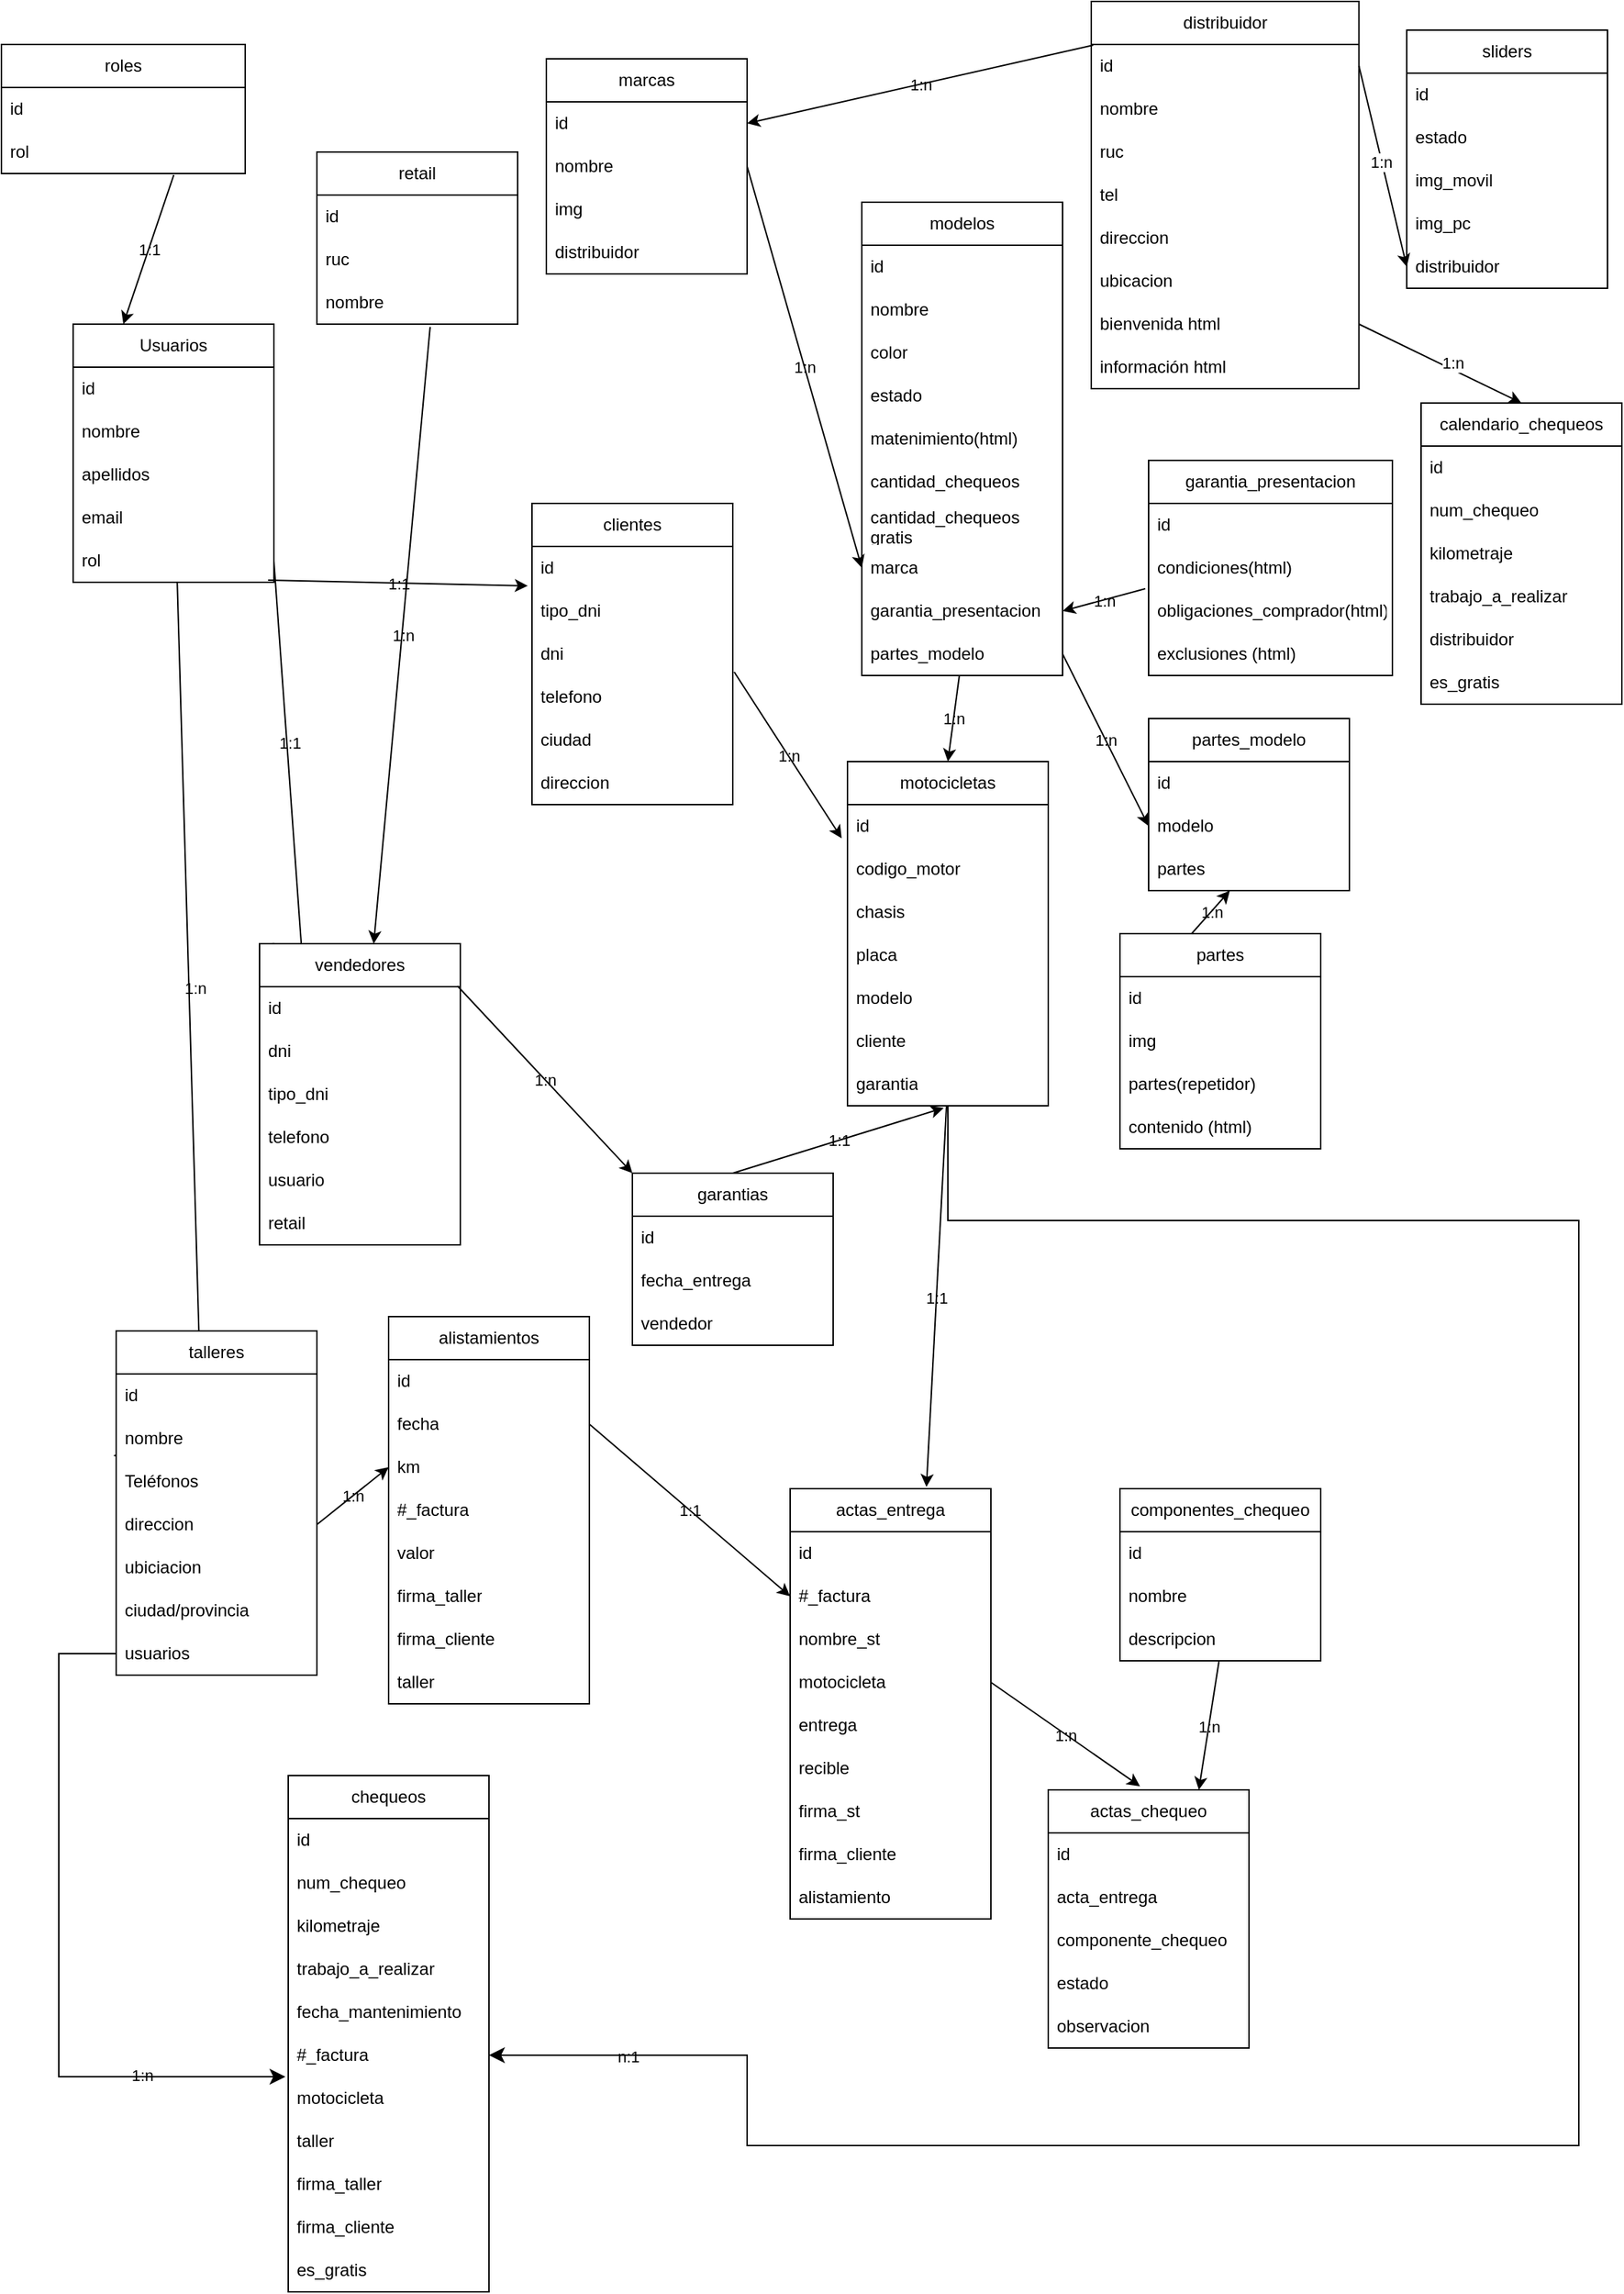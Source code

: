<mxfile>
    <diagram id="kHcFkAv6b6tLs02qiDEr" name="Page-1">
        <mxGraphModel dx="1015" dy="631" grid="1" gridSize="10" guides="1" tooltips="1" connect="1" arrows="1" fold="1" page="1" pageScale="1" pageWidth="1169" pageHeight="1654" math="0" shadow="0">
            <root>
                <mxCell id="0"/>
                <mxCell id="1" parent="0"/>
                <mxCell id="2" value="retail" style="swimlane;fontStyle=0;childLayout=stackLayout;horizontal=1;startSize=30;horizontalStack=0;resizeParent=1;resizeParentMax=0;resizeLast=0;collapsible=1;marginBottom=0;whiteSpace=wrap;html=1;labelBackgroundColor=none;labelBorderColor=none;swimlaneFillColor=default;" parent="1" vertex="1">
                    <mxGeometry x="240" y="115" width="140" height="120" as="geometry"/>
                </mxCell>
                <mxCell id="3" value="id" style="text;strokeColor=none;fillColor=none;align=left;verticalAlign=middle;spacingLeft=4;spacingRight=4;overflow=hidden;points=[[0,0.5],[1,0.5]];portConstraint=eastwest;rotatable=0;whiteSpace=wrap;html=1;labelBackgroundColor=none;labelBorderColor=none;swimlaneFillColor=default;" parent="2" vertex="1">
                    <mxGeometry y="30" width="140" height="30" as="geometry"/>
                </mxCell>
                <mxCell id="4" value="ruc" style="text;strokeColor=none;fillColor=none;align=left;verticalAlign=middle;spacingLeft=4;spacingRight=4;overflow=hidden;points=[[0,0.5],[1,0.5]];portConstraint=eastwest;rotatable=0;whiteSpace=wrap;html=1;labelBackgroundColor=none;labelBorderColor=none;swimlaneFillColor=default;" parent="2" vertex="1">
                    <mxGeometry y="60" width="140" height="30" as="geometry"/>
                </mxCell>
                <mxCell id="5" value="nombre" style="text;strokeColor=none;fillColor=none;align=left;verticalAlign=middle;spacingLeft=4;spacingRight=4;overflow=hidden;points=[[0,0.5],[1,0.5]];portConstraint=eastwest;rotatable=0;whiteSpace=wrap;html=1;labelBackgroundColor=none;labelBorderColor=none;swimlaneFillColor=default;" parent="2" vertex="1">
                    <mxGeometry y="90" width="140" height="30" as="geometry"/>
                </mxCell>
                <mxCell id="9" value="sliders" style="swimlane;fontStyle=0;childLayout=stackLayout;horizontal=1;startSize=30;horizontalStack=0;resizeParent=1;resizeParentMax=0;resizeLast=0;collapsible=1;marginBottom=0;whiteSpace=wrap;html=1;labelBackgroundColor=none;labelBorderColor=none;rounded=0;shadow=0;gradientColor=none;swimlaneFillColor=default;" parent="1" vertex="1">
                    <mxGeometry x="1000" y="30" width="140" height="180" as="geometry"/>
                </mxCell>
                <mxCell id="10" value="id" style="text;strokeColor=none;fillColor=none;align=left;verticalAlign=middle;spacingLeft=4;spacingRight=4;overflow=hidden;points=[[0,0.5],[1,0.5]];portConstraint=eastwest;rotatable=0;whiteSpace=wrap;html=1;labelBackgroundColor=none;labelBorderColor=none;swimlaneFillColor=default;" parent="9" vertex="1">
                    <mxGeometry y="30" width="140" height="30" as="geometry"/>
                </mxCell>
                <mxCell id="11" value="estado" style="text;strokeColor=none;fillColor=none;align=left;verticalAlign=middle;spacingLeft=4;spacingRight=4;overflow=hidden;points=[[0,0.5],[1,0.5]];portConstraint=eastwest;rotatable=0;whiteSpace=wrap;html=1;labelBackgroundColor=none;labelBorderColor=none;swimlaneFillColor=default;" parent="9" vertex="1">
                    <mxGeometry y="60" width="140" height="30" as="geometry"/>
                </mxCell>
                <mxCell id="12" value="img_movil" style="text;strokeColor=none;fillColor=none;align=left;verticalAlign=middle;spacingLeft=4;spacingRight=4;overflow=hidden;points=[[0,0.5],[1,0.5]];portConstraint=eastwest;rotatable=0;whiteSpace=wrap;html=1;labelBackgroundColor=none;labelBorderColor=none;swimlaneFillColor=default;" parent="9" vertex="1">
                    <mxGeometry y="90" width="140" height="30" as="geometry"/>
                </mxCell>
                <mxCell id="13" value="img_pc" style="text;strokeColor=none;fillColor=none;align=left;verticalAlign=middle;spacingLeft=4;spacingRight=4;overflow=hidden;points=[[0,0.5],[1,0.5]];portConstraint=eastwest;rotatable=0;whiteSpace=wrap;html=1;labelBackgroundColor=none;labelBorderColor=none;swimlaneFillColor=default;" parent="9" vertex="1">
                    <mxGeometry y="120" width="140" height="30" as="geometry"/>
                </mxCell>
                <mxCell id="19" value="distribuidor" style="text;strokeColor=none;fillColor=none;align=left;verticalAlign=middle;spacingLeft=4;spacingRight=4;overflow=hidden;points=[[0,0.5],[1,0.5]];portConstraint=eastwest;rotatable=0;whiteSpace=wrap;html=1;labelBackgroundColor=none;labelBorderColor=none;swimlaneFillColor=default;" parent="9" vertex="1">
                    <mxGeometry y="150" width="140" height="30" as="geometry"/>
                </mxCell>
                <mxCell id="233" style="edgeStyle=none;html=1;entryX=-0.014;entryY=-0.1;entryDx=0;entryDy=0;entryPerimeter=0;labelBackgroundColor=none;labelBorderColor=none;" parent="1" source="20" target="127" edge="1">
                    <mxGeometry relative="1" as="geometry">
                        <mxPoint x="140" y="1091" as="targetPoint"/>
                        <Array as="points">
                            <mxPoint x="160" y="1017"/>
                        </Array>
                    </mxGeometry>
                </mxCell>
                <mxCell id="234" value="1:n" style="edgeLabel;html=1;align=center;verticalAlign=middle;resizable=0;points=[];labelBackgroundColor=none;labelBorderColor=none;" parent="233" vertex="1" connectable="0">
                    <mxGeometry x="-0.148" y="4" relative="1" as="geometry">
                        <mxPoint as="offset"/>
                    </mxGeometry>
                </mxCell>
                <mxCell id="235" style="edgeStyle=none;html=1;entryX=0;entryY=0;entryDx=0;entryDy=0;exitX=1;exitY=0.5;exitDx=0;exitDy=0;labelBackgroundColor=none;labelBorderColor=none;" parent="1" source="36" target="110" edge="1">
                    <mxGeometry relative="1" as="geometry">
                        <Array as="points">
                            <mxPoint x="230" y="680"/>
                        </Array>
                    </mxGeometry>
                </mxCell>
                <mxCell id="236" value="1:1" style="edgeLabel;html=1;align=center;verticalAlign=middle;resizable=0;points=[];labelBackgroundColor=none;labelBorderColor=none;" parent="235" vertex="1" connectable="0">
                    <mxGeometry x="-0.189" y="2" relative="1" as="geometry">
                        <mxPoint as="offset"/>
                    </mxGeometry>
                </mxCell>
                <mxCell id="20" value="Usuarios" style="swimlane;fontStyle=0;childLayout=stackLayout;horizontal=1;startSize=30;horizontalStack=0;resizeParent=1;resizeParentMax=0;resizeLast=0;collapsible=1;marginBottom=0;whiteSpace=wrap;html=1;labelBackgroundColor=none;labelBorderColor=none;swimlaneFillColor=default;" parent="1" vertex="1">
                    <mxGeometry x="70" y="235" width="140" height="180" as="geometry"/>
                </mxCell>
                <mxCell id="21" value="id" style="text;strokeColor=none;fillColor=none;align=left;verticalAlign=middle;spacingLeft=4;spacingRight=4;overflow=hidden;points=[[0,0.5],[1,0.5]];portConstraint=eastwest;rotatable=0;whiteSpace=wrap;html=1;labelBackgroundColor=none;labelBorderColor=none;swimlaneFillColor=default;" parent="20" vertex="1">
                    <mxGeometry y="30" width="140" height="30" as="geometry"/>
                </mxCell>
                <mxCell id="22" value="nombre" style="text;strokeColor=none;fillColor=none;align=left;verticalAlign=middle;spacingLeft=4;spacingRight=4;overflow=hidden;points=[[0,0.5],[1,0.5]];portConstraint=eastwest;rotatable=0;whiteSpace=wrap;html=1;labelBackgroundColor=none;labelBorderColor=none;swimlaneFillColor=default;" parent="20" vertex="1">
                    <mxGeometry y="60" width="140" height="30" as="geometry"/>
                </mxCell>
                <mxCell id="23" value="apellidos" style="text;strokeColor=none;fillColor=none;align=left;verticalAlign=middle;spacingLeft=4;spacingRight=4;overflow=hidden;points=[[0,0.5],[1,0.5]];portConstraint=eastwest;rotatable=0;whiteSpace=wrap;html=1;labelBackgroundColor=none;labelBorderColor=none;swimlaneFillColor=default;" parent="20" vertex="1">
                    <mxGeometry y="90" width="140" height="30" as="geometry"/>
                </mxCell>
                <mxCell id="24" value="email" style="text;strokeColor=none;fillColor=none;align=left;verticalAlign=middle;spacingLeft=4;spacingRight=4;overflow=hidden;points=[[0,0.5],[1,0.5]];portConstraint=eastwest;rotatable=0;whiteSpace=wrap;html=1;labelBackgroundColor=none;labelBorderColor=none;swimlaneFillColor=default;" parent="20" vertex="1">
                    <mxGeometry y="120" width="140" height="30" as="geometry"/>
                </mxCell>
                <mxCell id="36" value="rol" style="text;strokeColor=none;fillColor=none;align=left;verticalAlign=middle;spacingLeft=4;spacingRight=4;overflow=hidden;points=[[0,0.5],[1,0.5]];portConstraint=eastwest;rotatable=0;whiteSpace=wrap;html=1;labelBackgroundColor=none;labelBorderColor=none;swimlaneFillColor=default;" parent="20" vertex="1">
                    <mxGeometry y="150" width="140" height="30" as="geometry"/>
                </mxCell>
                <mxCell id="32" value="roles" style="swimlane;fontStyle=0;childLayout=stackLayout;horizontal=1;startSize=30;horizontalStack=0;resizeParent=1;resizeParentMax=0;resizeLast=0;collapsible=1;marginBottom=0;whiteSpace=wrap;html=1;labelBackgroundColor=none;labelBorderColor=none;swimlaneFillColor=default;" parent="1" vertex="1">
                    <mxGeometry x="20" y="40" width="170" height="90" as="geometry">
                        <mxRectangle x="20" y="40" width="70" height="30" as="alternateBounds"/>
                    </mxGeometry>
                </mxCell>
                <mxCell id="33" value="id" style="text;strokeColor=none;fillColor=none;align=left;verticalAlign=middle;spacingLeft=4;spacingRight=4;overflow=hidden;points=[[0,0.5],[1,0.5]];portConstraint=eastwest;rotatable=0;whiteSpace=wrap;html=1;labelBackgroundColor=none;labelBorderColor=none;swimlaneFillColor=default;" parent="32" vertex="1">
                    <mxGeometry y="30" width="170" height="30" as="geometry"/>
                </mxCell>
                <mxCell id="34" value="rol" style="text;strokeColor=none;fillColor=none;align=left;verticalAlign=middle;spacingLeft=4;spacingRight=4;overflow=hidden;points=[[0,0.5],[1,0.5]];portConstraint=eastwest;rotatable=0;whiteSpace=wrap;html=1;labelBackgroundColor=none;labelBorderColor=none;swimlaneFillColor=default;" parent="32" vertex="1">
                    <mxGeometry y="60" width="170" height="30" as="geometry"/>
                </mxCell>
                <mxCell id="38" value="" style="endArrow=classic;html=1;exitX=0.707;exitY=1.033;exitDx=0;exitDy=0;exitPerimeter=0;entryX=0.25;entryY=0;entryDx=0;entryDy=0;labelBackgroundColor=none;labelBorderColor=none;" parent="1" source="34" target="20" edge="1">
                    <mxGeometry relative="1" as="geometry">
                        <mxPoint x="260" y="240" as="sourcePoint"/>
                        <mxPoint x="420" y="240" as="targetPoint"/>
                    </mxGeometry>
                </mxCell>
                <mxCell id="39" value="1:1" style="edgeLabel;resizable=0;html=1;align=center;verticalAlign=middle;labelBackgroundColor=none;labelBorderColor=none;" parent="38" connectable="0" vertex="1">
                    <mxGeometry relative="1" as="geometry"/>
                </mxCell>
                <mxCell id="41" value="marcas" style="swimlane;fontStyle=0;childLayout=stackLayout;horizontal=1;startSize=30;horizontalStack=0;resizeParent=1;resizeParentMax=0;resizeLast=0;collapsible=1;marginBottom=0;whiteSpace=wrap;html=1;labelBackgroundColor=none;labelBorderColor=none;swimlaneFillColor=default;" parent="1" vertex="1">
                    <mxGeometry x="400" y="50" width="140" height="150" as="geometry"/>
                </mxCell>
                <mxCell id="42" value="id" style="text;strokeColor=none;fillColor=none;align=left;verticalAlign=middle;spacingLeft=4;spacingRight=4;overflow=hidden;points=[[0,0.5],[1,0.5]];portConstraint=eastwest;rotatable=0;whiteSpace=wrap;html=1;labelBackgroundColor=none;labelBorderColor=none;swimlaneFillColor=default;" parent="41" vertex="1">
                    <mxGeometry y="30" width="140" height="30" as="geometry"/>
                </mxCell>
                <mxCell id="43" value="nombre" style="text;strokeColor=none;fillColor=none;align=left;verticalAlign=middle;spacingLeft=4;spacingRight=4;overflow=hidden;points=[[0,0.5],[1,0.5]];portConstraint=eastwest;rotatable=0;whiteSpace=wrap;html=1;labelBackgroundColor=none;labelBorderColor=none;swimlaneFillColor=default;" parent="41" vertex="1">
                    <mxGeometry y="60" width="140" height="30" as="geometry"/>
                </mxCell>
                <mxCell id="44" value="img" style="text;strokeColor=none;fillColor=none;align=left;verticalAlign=middle;spacingLeft=4;spacingRight=4;overflow=hidden;points=[[0,0.5],[1,0.5]];portConstraint=eastwest;rotatable=0;whiteSpace=wrap;html=1;labelBackgroundColor=none;labelBorderColor=none;swimlaneFillColor=default;" parent="41" vertex="1">
                    <mxGeometry y="90" width="140" height="30" as="geometry"/>
                </mxCell>
                <mxCell id="273" value="distribuidor&lt;br&gt;" style="text;strokeColor=none;fillColor=none;align=left;verticalAlign=middle;spacingLeft=4;spacingRight=4;overflow=hidden;points=[[0,0.5],[1,0.5]];portConstraint=eastwest;rotatable=0;whiteSpace=wrap;html=1;labelBackgroundColor=none;labelBorderColor=none;swimlaneFillColor=default;" vertex="1" parent="41">
                    <mxGeometry y="120" width="140" height="30" as="geometry"/>
                </mxCell>
                <mxCell id="51" value="distribuidor" style="swimlane;fontStyle=0;childLayout=stackLayout;horizontal=1;startSize=30;horizontalStack=0;resizeParent=1;resizeParentMax=0;resizeLast=0;collapsible=1;marginBottom=0;whiteSpace=wrap;html=1;labelBackgroundColor=none;labelBorderColor=none;swimlaneFillColor=default;aspect=fixed;" parent="1" vertex="1">
                    <mxGeometry x="780" y="10" width="186.67" height="270" as="geometry">
                        <mxRectangle x="860" y="20" width="100" height="30" as="alternateBounds"/>
                    </mxGeometry>
                </mxCell>
                <mxCell id="52" value="id" style="text;strokeColor=none;fillColor=none;align=left;verticalAlign=middle;spacingLeft=4;spacingRight=4;overflow=hidden;points=[[0,0.5],[1,0.5]];portConstraint=eastwest;rotatable=0;whiteSpace=wrap;html=1;labelBackgroundColor=none;labelBorderColor=none;swimlaneFillColor=default;" parent="51" vertex="1">
                    <mxGeometry y="30" width="186.67" height="30" as="geometry"/>
                </mxCell>
                <mxCell id="53" value="nombre" style="text;strokeColor=none;fillColor=none;align=left;verticalAlign=middle;spacingLeft=4;spacingRight=4;overflow=hidden;points=[[0,0.5],[1,0.5]];portConstraint=eastwest;rotatable=0;whiteSpace=wrap;html=1;labelBackgroundColor=none;labelBorderColor=none;swimlaneFillColor=default;" parent="51" vertex="1">
                    <mxGeometry y="60" width="186.67" height="30" as="geometry"/>
                </mxCell>
                <mxCell id="54" value="ruc" style="text;strokeColor=none;fillColor=none;align=left;verticalAlign=middle;spacingLeft=4;spacingRight=4;overflow=hidden;points=[[0,0.5],[1,0.5]];portConstraint=eastwest;rotatable=0;whiteSpace=wrap;html=1;labelBackgroundColor=none;labelBorderColor=none;swimlaneFillColor=default;" parent="51" vertex="1">
                    <mxGeometry y="90" width="186.67" height="30" as="geometry"/>
                </mxCell>
                <mxCell id="55" value="tel" style="text;strokeColor=none;fillColor=none;align=left;verticalAlign=middle;spacingLeft=4;spacingRight=4;overflow=hidden;points=[[0,0.5],[1,0.5]];portConstraint=eastwest;rotatable=0;whiteSpace=wrap;html=1;labelBackgroundColor=none;labelBorderColor=none;swimlaneFillColor=default;" parent="51" vertex="1">
                    <mxGeometry y="120" width="186.67" height="30" as="geometry"/>
                </mxCell>
                <mxCell id="56" value="direccion" style="text;strokeColor=none;fillColor=none;align=left;verticalAlign=middle;spacingLeft=4;spacingRight=4;overflow=hidden;points=[[0,0.5],[1,0.5]];portConstraint=eastwest;rotatable=0;whiteSpace=wrap;html=1;labelBackgroundColor=none;labelBorderColor=none;swimlaneFillColor=default;" parent="51" vertex="1">
                    <mxGeometry y="150" width="186.67" height="30" as="geometry"/>
                </mxCell>
                <mxCell id="247" value="ubicacion" style="text;strokeColor=none;fillColor=none;align=left;verticalAlign=middle;spacingLeft=4;spacingRight=4;overflow=hidden;points=[[0,0.5],[1,0.5]];portConstraint=eastwest;rotatable=0;whiteSpace=wrap;html=1;labelBackgroundColor=none;labelBorderColor=none;swimlaneFillColor=default;" parent="51" vertex="1">
                    <mxGeometry y="180" width="186.67" height="30" as="geometry"/>
                </mxCell>
                <mxCell id="252" value="bienvenida html" style="text;strokeColor=none;fillColor=none;align=left;verticalAlign=middle;spacingLeft=4;spacingRight=4;overflow=hidden;points=[[0,0.5],[1,0.5]];portConstraint=eastwest;rotatable=0;whiteSpace=wrap;html=1;labelBackgroundColor=none;labelBorderColor=none;swimlaneFillColor=default;" parent="51" vertex="1">
                    <mxGeometry y="210" width="186.67" height="30" as="geometry"/>
                </mxCell>
                <mxCell id="253" value="información html" style="text;strokeColor=none;fillColor=none;align=left;verticalAlign=middle;spacingLeft=4;spacingRight=4;overflow=hidden;points=[[0,0.5],[1,0.5]];portConstraint=eastwest;rotatable=0;whiteSpace=wrap;html=1;labelBackgroundColor=none;labelBorderColor=none;swimlaneFillColor=default;" parent="51" vertex="1">
                    <mxGeometry y="240" width="186.67" height="30" as="geometry"/>
                </mxCell>
                <mxCell id="64" value="" style="endArrow=classic;html=1;exitX=0.007;exitY=0.017;exitDx=0;exitDy=0;exitPerimeter=0;entryX=1;entryY=0.5;entryDx=0;entryDy=0;labelBackgroundColor=none;labelBorderColor=none;" parent="1" source="52" target="42" edge="1">
                    <mxGeometry relative="1" as="geometry">
                        <mxPoint x="540" y="210" as="sourcePoint"/>
                        <mxPoint x="600" y="100" as="targetPoint"/>
                    </mxGeometry>
                </mxCell>
                <mxCell id="65" value="1:n" style="edgeLabel;resizable=0;html=1;align=center;verticalAlign=middle;labelBackgroundColor=none;labelBorderColor=none;" parent="64" connectable="0" vertex="1">
                    <mxGeometry relative="1" as="geometry"/>
                </mxCell>
                <mxCell id="67" value="modelos" style="swimlane;fontStyle=0;childLayout=stackLayout;horizontal=1;startSize=30;horizontalStack=0;resizeParent=1;resizeParentMax=0;resizeLast=0;collapsible=1;marginBottom=0;whiteSpace=wrap;html=1;labelBackgroundColor=none;labelBorderColor=none;swimlaneFillColor=default;" parent="1" vertex="1">
                    <mxGeometry x="620" y="150" width="140" height="330" as="geometry"/>
                </mxCell>
                <mxCell id="68" value="id" style="text;strokeColor=none;fillColor=none;align=left;verticalAlign=middle;spacingLeft=4;spacingRight=4;overflow=hidden;points=[[0,0.5],[1,0.5]];portConstraint=eastwest;rotatable=0;whiteSpace=wrap;html=1;labelBackgroundColor=none;labelBorderColor=none;swimlaneFillColor=default;" parent="67" vertex="1">
                    <mxGeometry y="30" width="140" height="30" as="geometry"/>
                </mxCell>
                <mxCell id="69" value="nombre" style="text;strokeColor=none;fillColor=none;align=left;verticalAlign=middle;spacingLeft=4;spacingRight=4;overflow=hidden;points=[[0,0.5],[1,0.5]];portConstraint=eastwest;rotatable=0;whiteSpace=wrap;html=1;labelBackgroundColor=none;labelBorderColor=none;swimlaneFillColor=default;" parent="67" vertex="1">
                    <mxGeometry y="60" width="140" height="30" as="geometry"/>
                </mxCell>
                <mxCell id="70" value="color" style="text;strokeColor=none;fillColor=none;align=left;verticalAlign=middle;spacingLeft=4;spacingRight=4;overflow=hidden;points=[[0,0.5],[1,0.5]];portConstraint=eastwest;rotatable=0;whiteSpace=wrap;html=1;labelBackgroundColor=none;labelBorderColor=none;swimlaneFillColor=default;" parent="67" vertex="1">
                    <mxGeometry y="90" width="140" height="30" as="geometry"/>
                </mxCell>
                <mxCell id="74" value="estado" style="text;strokeColor=none;fillColor=none;align=left;verticalAlign=middle;spacingLeft=4;spacingRight=4;overflow=hidden;points=[[0,0.5],[1,0.5]];portConstraint=eastwest;rotatable=0;whiteSpace=wrap;html=1;labelBackgroundColor=none;labelBorderColor=none;swimlaneFillColor=default;" parent="67" vertex="1">
                    <mxGeometry y="120" width="140" height="30" as="geometry"/>
                </mxCell>
                <mxCell id="75" value="matenimiento(html)" style="text;strokeColor=none;fillColor=none;align=left;verticalAlign=middle;spacingLeft=4;spacingRight=4;overflow=hidden;points=[[0,0.5],[1,0.5]];portConstraint=eastwest;rotatable=0;whiteSpace=wrap;html=1;labelBackgroundColor=none;labelBorderColor=none;swimlaneFillColor=default;" parent="67" vertex="1">
                    <mxGeometry y="150" width="140" height="30" as="geometry"/>
                </mxCell>
                <mxCell id="77" value="cantidad_chequeos" style="text;strokeColor=none;fillColor=none;align=left;verticalAlign=middle;spacingLeft=4;spacingRight=4;overflow=hidden;points=[[0,0.5],[1,0.5]];portConstraint=eastwest;rotatable=0;whiteSpace=wrap;html=1;labelBackgroundColor=none;labelBorderColor=none;swimlaneFillColor=default;" parent="67" vertex="1">
                    <mxGeometry y="180" width="140" height="30" as="geometry"/>
                </mxCell>
                <mxCell id="76" value="cantidad_chequeos gratis" style="text;strokeColor=none;fillColor=none;align=left;verticalAlign=middle;spacingLeft=4;spacingRight=4;overflow=hidden;points=[[0,0.5],[1,0.5]];portConstraint=eastwest;rotatable=0;whiteSpace=wrap;html=1;labelBackgroundColor=none;labelBorderColor=none;swimlaneFillColor=default;" parent="67" vertex="1">
                    <mxGeometry y="210" width="140" height="30" as="geometry"/>
                </mxCell>
                <mxCell id="78" value="marca" style="text;strokeColor=none;fillColor=none;align=left;verticalAlign=middle;spacingLeft=4;spacingRight=4;overflow=hidden;points=[[0,0.5],[1,0.5]];portConstraint=eastwest;rotatable=0;whiteSpace=wrap;html=1;labelBackgroundColor=none;labelBorderColor=none;swimlaneFillColor=default;" parent="67" vertex="1">
                    <mxGeometry y="240" width="140" height="30" as="geometry"/>
                </mxCell>
                <mxCell id="88" value="&lt;span style=&quot;text-align: center;&quot;&gt;garantia_presentacion&lt;/span&gt;" style="text;strokeColor=none;fillColor=none;align=left;verticalAlign=middle;spacingLeft=4;spacingRight=4;overflow=hidden;points=[[0,0.5],[1,0.5]];portConstraint=eastwest;rotatable=0;whiteSpace=wrap;html=1;labelBackgroundColor=none;labelBorderColor=none;swimlaneFillColor=default;" parent="67" vertex="1">
                    <mxGeometry y="270" width="140" height="30" as="geometry"/>
                </mxCell>
                <mxCell id="96" value="&lt;span style=&quot;text-align: center;&quot;&gt;partes_modelo&lt;/span&gt;" style="text;strokeColor=none;fillColor=none;align=left;verticalAlign=middle;spacingLeft=4;spacingRight=4;overflow=hidden;points=[[0,0.5],[1,0.5]];portConstraint=eastwest;rotatable=0;whiteSpace=wrap;html=1;labelBackgroundColor=none;labelBorderColor=none;swimlaneFillColor=default;" parent="67" vertex="1">
                    <mxGeometry y="300" width="140" height="30" as="geometry"/>
                </mxCell>
                <mxCell id="71" value="" style="endArrow=classic;html=1;exitX=1;exitY=0.5;exitDx=0;exitDy=0;entryX=0;entryY=0.5;entryDx=0;entryDy=0;labelBackgroundColor=none;labelBorderColor=none;" parent="1" source="43" target="78" edge="1">
                    <mxGeometry relative="1" as="geometry">
                        <mxPoint x="570" y="240" as="sourcePoint"/>
                        <mxPoint x="730" y="240" as="targetPoint"/>
                    </mxGeometry>
                </mxCell>
                <mxCell id="72" value="1:n" style="edgeLabel;resizable=0;html=1;align=center;verticalAlign=middle;labelBackgroundColor=none;labelBorderColor=none;" parent="71" connectable="0" vertex="1">
                    <mxGeometry relative="1" as="geometry"/>
                </mxCell>
                <mxCell id="79" value="garantia_presentacion" style="swimlane;fontStyle=0;childLayout=stackLayout;horizontal=1;startSize=30;horizontalStack=0;resizeParent=1;resizeParentMax=0;resizeLast=0;collapsible=1;marginBottom=0;whiteSpace=wrap;html=1;labelBackgroundColor=none;labelBorderColor=none;swimlaneFillColor=default;" parent="1" vertex="1">
                    <mxGeometry x="820" y="330" width="170" height="150" as="geometry"/>
                </mxCell>
                <mxCell id="80" value="id" style="text;strokeColor=none;fillColor=none;align=left;verticalAlign=middle;spacingLeft=4;spacingRight=4;overflow=hidden;points=[[0,0.5],[1,0.5]];portConstraint=eastwest;rotatable=0;whiteSpace=wrap;html=1;labelBackgroundColor=none;labelBorderColor=none;swimlaneFillColor=default;" parent="79" vertex="1">
                    <mxGeometry y="30" width="170" height="30" as="geometry"/>
                </mxCell>
                <mxCell id="81" value="condiciones(html)" style="text;strokeColor=none;fillColor=none;align=left;verticalAlign=middle;spacingLeft=4;spacingRight=4;overflow=hidden;points=[[0,0.5],[1,0.5]];portConstraint=eastwest;rotatable=0;whiteSpace=wrap;html=1;labelBackgroundColor=none;labelBorderColor=none;swimlaneFillColor=default;" parent="79" vertex="1">
                    <mxGeometry y="60" width="170" height="30" as="geometry"/>
                </mxCell>
                <mxCell id="82" value="obligaciones_comprador(html)" style="text;strokeColor=none;fillColor=none;align=left;verticalAlign=middle;spacingLeft=4;spacingRight=4;overflow=hidden;points=[[0,0.5],[1,0.5]];portConstraint=eastwest;rotatable=0;whiteSpace=wrap;html=1;labelBackgroundColor=none;labelBorderColor=none;swimlaneFillColor=default;" parent="79" vertex="1">
                    <mxGeometry y="90" width="170" height="30" as="geometry"/>
                </mxCell>
                <mxCell id="84" value="exclusiones (html)" style="text;strokeColor=none;fillColor=none;align=left;verticalAlign=middle;spacingLeft=4;spacingRight=4;overflow=hidden;points=[[0,0.5],[1,0.5]];portConstraint=eastwest;rotatable=0;whiteSpace=wrap;html=1;labelBackgroundColor=none;labelBorderColor=none;swimlaneFillColor=default;" parent="79" vertex="1">
                    <mxGeometry y="120" width="170" height="30" as="geometry"/>
                </mxCell>
                <mxCell id="85" value="" style="endArrow=classic;html=1;exitX=-0.014;exitY=-0.017;exitDx=0;exitDy=0;exitPerimeter=0;entryX=1;entryY=0.5;entryDx=0;entryDy=0;labelBackgroundColor=none;labelBorderColor=none;" parent="1" source="82" target="88" edge="1">
                    <mxGeometry relative="1" as="geometry">
                        <mxPoint x="900" y="350" as="sourcePoint"/>
                        <mxPoint x="1060" y="350" as="targetPoint"/>
                    </mxGeometry>
                </mxCell>
                <mxCell id="86" value="1:n" style="edgeLabel;resizable=0;html=1;align=center;verticalAlign=middle;labelBackgroundColor=none;labelBorderColor=none;" parent="85" connectable="0" vertex="1">
                    <mxGeometry relative="1" as="geometry"/>
                </mxCell>
                <mxCell id="90" value="partes" style="swimlane;fontStyle=0;childLayout=stackLayout;horizontal=1;startSize=30;horizontalStack=0;resizeParent=1;resizeParentMax=0;resizeLast=0;collapsible=1;marginBottom=0;whiteSpace=wrap;html=1;labelBackgroundColor=none;labelBorderColor=none;swimlaneFillColor=default;" parent="1" vertex="1">
                    <mxGeometry x="800" y="660" width="140" height="150" as="geometry"/>
                </mxCell>
                <mxCell id="91" value="id" style="text;strokeColor=none;fillColor=none;align=left;verticalAlign=middle;spacingLeft=4;spacingRight=4;overflow=hidden;points=[[0,0.5],[1,0.5]];portConstraint=eastwest;rotatable=0;whiteSpace=wrap;html=1;labelBackgroundColor=none;labelBorderColor=none;swimlaneFillColor=default;" parent="90" vertex="1">
                    <mxGeometry y="30" width="140" height="30" as="geometry"/>
                </mxCell>
                <mxCell id="93" value="img" style="text;strokeColor=none;fillColor=none;align=left;verticalAlign=middle;spacingLeft=4;spacingRight=4;overflow=hidden;points=[[0,0.5],[1,0.5]];portConstraint=eastwest;rotatable=0;whiteSpace=wrap;html=1;labelBackgroundColor=none;labelBorderColor=none;swimlaneFillColor=default;" parent="90" vertex="1">
                    <mxGeometry y="60" width="140" height="30" as="geometry"/>
                </mxCell>
                <mxCell id="92" value="partes(repetidor)" style="text;strokeColor=none;fillColor=none;align=left;verticalAlign=middle;spacingLeft=4;spacingRight=4;overflow=hidden;points=[[0,0.5],[1,0.5]];portConstraint=eastwest;rotatable=0;whiteSpace=wrap;html=1;labelBackgroundColor=none;labelBorderColor=none;swimlaneFillColor=default;" parent="90" vertex="1">
                    <mxGeometry y="90" width="140" height="30" as="geometry"/>
                </mxCell>
                <mxCell id="94" value="contenido (html)" style="text;strokeColor=none;fillColor=none;align=left;verticalAlign=middle;spacingLeft=4;spacingRight=4;overflow=hidden;points=[[0,0.5],[1,0.5]];portConstraint=eastwest;rotatable=0;whiteSpace=wrap;html=1;labelBackgroundColor=none;labelBorderColor=none;swimlaneFillColor=default;" parent="90" vertex="1">
                    <mxGeometry y="120" width="140" height="30" as="geometry"/>
                </mxCell>
                <mxCell id="100" value="partes_modelo" style="swimlane;fontStyle=0;childLayout=stackLayout;horizontal=1;startSize=30;horizontalStack=0;resizeParent=1;resizeParentMax=0;resizeLast=0;collapsible=1;marginBottom=0;whiteSpace=wrap;html=1;labelBackgroundColor=none;labelBorderColor=none;swimlaneFillColor=default;" parent="1" vertex="1">
                    <mxGeometry x="820" y="510" width="140" height="120" as="geometry"/>
                </mxCell>
                <mxCell id="101" value="id" style="text;strokeColor=none;fillColor=none;align=left;verticalAlign=middle;spacingLeft=4;spacingRight=4;overflow=hidden;points=[[0,0.5],[1,0.5]];portConstraint=eastwest;rotatable=0;whiteSpace=wrap;html=1;labelBackgroundColor=none;labelBorderColor=none;swimlaneFillColor=default;" parent="100" vertex="1">
                    <mxGeometry y="30" width="140" height="30" as="geometry"/>
                </mxCell>
                <mxCell id="102" value="modelo" style="text;strokeColor=none;fillColor=none;align=left;verticalAlign=middle;spacingLeft=4;spacingRight=4;overflow=hidden;points=[[0,0.5],[1,0.5]];portConstraint=eastwest;rotatable=0;whiteSpace=wrap;html=1;labelBackgroundColor=none;labelBorderColor=none;swimlaneFillColor=default;" parent="100" vertex="1">
                    <mxGeometry y="60" width="140" height="30" as="geometry"/>
                </mxCell>
                <mxCell id="103" value="partes" style="text;strokeColor=none;fillColor=none;align=left;verticalAlign=middle;spacingLeft=4;spacingRight=4;overflow=hidden;points=[[0,0.5],[1,0.5]];portConstraint=eastwest;rotatable=0;whiteSpace=wrap;html=1;labelBackgroundColor=none;labelBorderColor=none;swimlaneFillColor=default;" parent="100" vertex="1">
                    <mxGeometry y="90" width="140" height="30" as="geometry"/>
                </mxCell>
                <mxCell id="104" value="" style="endArrow=classic;html=1;exitX=1;exitY=0.5;exitDx=0;exitDy=0;entryX=0;entryY=0.5;entryDx=0;entryDy=0;labelBackgroundColor=none;labelBorderColor=none;" parent="1" source="96" target="102" edge="1">
                    <mxGeometry relative="1" as="geometry">
                        <mxPoint x="880" y="610" as="sourcePoint"/>
                        <mxPoint x="1040" y="610" as="targetPoint"/>
                    </mxGeometry>
                </mxCell>
                <mxCell id="105" value="1:n" style="edgeLabel;resizable=0;html=1;align=center;verticalAlign=middle;labelBackgroundColor=none;labelBorderColor=none;" parent="104" connectable="0" vertex="1">
                    <mxGeometry relative="1" as="geometry"/>
                </mxCell>
                <mxCell id="107" value="" style="endArrow=classic;html=1;exitX=0.357;exitY=0;exitDx=0;exitDy=0;exitPerimeter=0;labelBackgroundColor=none;labelBorderColor=none;" parent="1" source="90" target="103" edge="1">
                    <mxGeometry relative="1" as="geometry">
                        <mxPoint x="883.59" y="530" as="sourcePoint"/>
                        <mxPoint x="1043.59" y="530" as="targetPoint"/>
                    </mxGeometry>
                </mxCell>
                <mxCell id="108" value="1:n" style="edgeLabel;resizable=0;html=1;align=center;verticalAlign=middle;labelBackgroundColor=none;labelBorderColor=none;" parent="107" connectable="0" vertex="1">
                    <mxGeometry relative="1" as="geometry"/>
                </mxCell>
                <mxCell id="110" value="vendedores" style="swimlane;fontStyle=0;childLayout=stackLayout;horizontal=1;startSize=30;horizontalStack=0;resizeParent=1;resizeParentMax=0;resizeLast=0;collapsible=1;marginBottom=0;whiteSpace=wrap;html=1;labelBackgroundColor=none;labelBorderColor=none;swimlaneFillColor=default;" parent="1" vertex="1">
                    <mxGeometry x="200" y="667" width="140" height="210" as="geometry"/>
                </mxCell>
                <mxCell id="111" value="id" style="text;strokeColor=none;fillColor=none;align=left;verticalAlign=middle;spacingLeft=4;spacingRight=4;overflow=hidden;points=[[0,0.5],[1,0.5]];portConstraint=eastwest;rotatable=0;whiteSpace=wrap;html=1;labelBackgroundColor=none;labelBorderColor=none;swimlaneFillColor=default;" parent="110" vertex="1">
                    <mxGeometry y="30" width="140" height="30" as="geometry"/>
                </mxCell>
                <mxCell id="112" value="dni" style="text;strokeColor=none;fillColor=none;align=left;verticalAlign=middle;spacingLeft=4;spacingRight=4;overflow=hidden;points=[[0,0.5],[1,0.5]];portConstraint=eastwest;rotatable=0;whiteSpace=wrap;html=1;labelBackgroundColor=none;labelBorderColor=none;swimlaneFillColor=default;" parent="110" vertex="1">
                    <mxGeometry y="60" width="140" height="30" as="geometry"/>
                </mxCell>
                <mxCell id="113" value="tipo_dni" style="text;strokeColor=none;fillColor=none;align=left;verticalAlign=middle;spacingLeft=4;spacingRight=4;overflow=hidden;points=[[0,0.5],[1,0.5]];portConstraint=eastwest;rotatable=0;whiteSpace=wrap;html=1;labelBackgroundColor=none;labelBorderColor=none;swimlaneFillColor=default;" parent="110" vertex="1">
                    <mxGeometry y="90" width="140" height="30" as="geometry"/>
                </mxCell>
                <mxCell id="114" value="telefono" style="text;strokeColor=none;fillColor=none;align=left;verticalAlign=middle;spacingLeft=4;spacingRight=4;overflow=hidden;points=[[0,0.5],[1,0.5]];portConstraint=eastwest;rotatable=0;whiteSpace=wrap;html=1;labelBackgroundColor=none;labelBorderColor=none;swimlaneFillColor=default;" parent="110" vertex="1">
                    <mxGeometry y="120" width="140" height="30" as="geometry"/>
                </mxCell>
                <mxCell id="116" value="usuario" style="text;strokeColor=none;fillColor=none;align=left;verticalAlign=middle;spacingLeft=4;spacingRight=4;overflow=hidden;points=[[0,0.5],[1,0.5]];portConstraint=eastwest;rotatable=0;whiteSpace=wrap;html=1;labelBackgroundColor=none;labelBorderColor=none;swimlaneFillColor=default;" parent="110" vertex="1">
                    <mxGeometry y="150" width="140" height="30" as="geometry"/>
                </mxCell>
                <mxCell id="123" value="retail" style="text;strokeColor=none;fillColor=none;align=left;verticalAlign=middle;spacingLeft=4;spacingRight=4;overflow=hidden;points=[[0,0.5],[1,0.5]];portConstraint=eastwest;rotatable=0;whiteSpace=wrap;html=1;labelBackgroundColor=none;labelBorderColor=none;swimlaneFillColor=default;" parent="110" vertex="1">
                    <mxGeometry y="180" width="140" height="30" as="geometry"/>
                </mxCell>
                <mxCell id="120" value="" style="endArrow=classic;html=1;exitX=0.564;exitY=1.067;exitDx=0;exitDy=0;exitPerimeter=0;labelBackgroundColor=none;labelBorderColor=none;" parent="1" source="5" target="110" edge="1">
                    <mxGeometry relative="1" as="geometry">
                        <mxPoint x="333.36" y="238" as="sourcePoint"/>
                        <mxPoint x="450" y="440" as="targetPoint"/>
                    </mxGeometry>
                </mxCell>
                <mxCell id="121" value="1:n" style="edgeLabel;resizable=0;html=1;align=center;verticalAlign=middle;labelBackgroundColor=none;labelBorderColor=none;" parent="120" connectable="0" vertex="1">
                    <mxGeometry relative="1" as="geometry"/>
                </mxCell>
                <mxCell id="124" value="talleres" style="swimlane;fontStyle=0;childLayout=stackLayout;horizontal=1;startSize=30;horizontalStack=0;resizeParent=1;resizeParentMax=0;resizeLast=0;collapsible=1;marginBottom=0;whiteSpace=wrap;html=1;labelBackgroundColor=none;labelBorderColor=none;swimlaneFillColor=default;" parent="1" vertex="1">
                    <mxGeometry x="100" y="937" width="140" height="240" as="geometry"/>
                </mxCell>
                <mxCell id="125" value="id" style="text;strokeColor=none;fillColor=none;align=left;verticalAlign=middle;spacingLeft=4;spacingRight=4;overflow=hidden;points=[[0,0.5],[1,0.5]];portConstraint=eastwest;rotatable=0;whiteSpace=wrap;html=1;labelBackgroundColor=none;labelBorderColor=none;swimlaneFillColor=default;" parent="124" vertex="1">
                    <mxGeometry y="30" width="140" height="30" as="geometry"/>
                </mxCell>
                <mxCell id="126" value="nombre" style="text;strokeColor=none;fillColor=none;align=left;verticalAlign=middle;spacingLeft=4;spacingRight=4;overflow=hidden;points=[[0,0.5],[1,0.5]];portConstraint=eastwest;rotatable=0;whiteSpace=wrap;html=1;labelBackgroundColor=none;labelBorderColor=none;swimlaneFillColor=default;" parent="124" vertex="1">
                    <mxGeometry y="60" width="140" height="30" as="geometry"/>
                </mxCell>
                <mxCell id="127" value="Teléfonos" style="text;strokeColor=none;fillColor=none;align=left;verticalAlign=middle;spacingLeft=4;spacingRight=4;overflow=hidden;points=[[0,0.5],[1,0.5]];portConstraint=eastwest;rotatable=0;whiteSpace=wrap;html=1;labelBackgroundColor=none;labelBorderColor=none;swimlaneFillColor=default;" parent="124" vertex="1">
                    <mxGeometry y="90" width="140" height="30" as="geometry"/>
                </mxCell>
                <mxCell id="128" value="direccion" style="text;strokeColor=none;fillColor=none;align=left;verticalAlign=middle;spacingLeft=4;spacingRight=4;overflow=hidden;points=[[0,0.5],[1,0.5]];portConstraint=eastwest;rotatable=0;whiteSpace=wrap;html=1;labelBackgroundColor=none;labelBorderColor=none;swimlaneFillColor=default;" parent="124" vertex="1">
                    <mxGeometry y="120" width="140" height="30" as="geometry"/>
                </mxCell>
                <mxCell id="129" value="ubiciacion" style="text;strokeColor=none;fillColor=none;align=left;verticalAlign=middle;spacingLeft=4;spacingRight=4;overflow=hidden;points=[[0,0.5],[1,0.5]];portConstraint=eastwest;rotatable=0;whiteSpace=wrap;html=1;labelBackgroundColor=none;labelBorderColor=none;swimlaneFillColor=default;" parent="124" vertex="1">
                    <mxGeometry y="150" width="140" height="30" as="geometry"/>
                </mxCell>
                <mxCell id="130" value="ciudad/provincia" style="text;strokeColor=none;fillColor=none;align=left;verticalAlign=middle;spacingLeft=4;spacingRight=4;overflow=hidden;points=[[0,0.5],[1,0.5]];portConstraint=eastwest;rotatable=0;whiteSpace=wrap;html=1;labelBackgroundColor=none;labelBorderColor=none;swimlaneFillColor=default;" parent="124" vertex="1">
                    <mxGeometry y="180" width="140" height="30" as="geometry"/>
                </mxCell>
                <mxCell id="140" value="usuarios" style="text;strokeColor=none;fillColor=none;align=left;verticalAlign=middle;spacingLeft=4;spacingRight=4;overflow=hidden;points=[[0,0.5],[1,0.5]];portConstraint=eastwest;rotatable=0;whiteSpace=wrap;html=1;labelBackgroundColor=none;labelBorderColor=none;swimlaneFillColor=default;" parent="124" vertex="1">
                    <mxGeometry y="210" width="140" height="30" as="geometry"/>
                </mxCell>
                <mxCell id="141" value="motocicletas" style="swimlane;fontStyle=0;childLayout=stackLayout;horizontal=1;startSize=30;horizontalStack=0;resizeParent=1;resizeParentMax=0;resizeLast=0;collapsible=1;marginBottom=0;whiteSpace=wrap;html=1;labelBackgroundColor=none;labelBorderColor=none;swimlaneFillColor=default;" parent="1" vertex="1">
                    <mxGeometry x="610" y="540" width="140" height="240" as="geometry"/>
                </mxCell>
                <mxCell id="142" value="id" style="text;strokeColor=none;fillColor=none;align=left;verticalAlign=middle;spacingLeft=4;spacingRight=4;overflow=hidden;points=[[0,0.5],[1,0.5]];portConstraint=eastwest;rotatable=0;whiteSpace=wrap;html=1;labelBackgroundColor=none;labelBorderColor=none;swimlaneFillColor=default;" parent="141" vertex="1">
                    <mxGeometry y="30" width="140" height="30" as="geometry"/>
                </mxCell>
                <mxCell id="143" value="codigo_motor" style="text;strokeColor=none;fillColor=none;align=left;verticalAlign=middle;spacingLeft=4;spacingRight=4;overflow=hidden;points=[[0,0.5],[1,0.5]];portConstraint=eastwest;rotatable=0;whiteSpace=wrap;html=1;labelBackgroundColor=none;labelBorderColor=none;swimlaneFillColor=default;" parent="141" vertex="1">
                    <mxGeometry y="60" width="140" height="30" as="geometry"/>
                </mxCell>
                <mxCell id="144" value="chasis" style="text;strokeColor=none;fillColor=none;align=left;verticalAlign=middle;spacingLeft=4;spacingRight=4;overflow=hidden;points=[[0,0.5],[1,0.5]];portConstraint=eastwest;rotatable=0;whiteSpace=wrap;html=1;labelBackgroundColor=none;labelBorderColor=none;swimlaneFillColor=default;" parent="141" vertex="1">
                    <mxGeometry y="90" width="140" height="30" as="geometry"/>
                </mxCell>
                <mxCell id="157" value="placa" style="text;strokeColor=none;fillColor=none;align=left;verticalAlign=middle;spacingLeft=4;spacingRight=4;overflow=hidden;points=[[0,0.5],[1,0.5]];portConstraint=eastwest;rotatable=0;whiteSpace=wrap;html=1;labelBackgroundColor=none;labelBorderColor=none;swimlaneFillColor=default;" parent="141" vertex="1">
                    <mxGeometry y="120" width="140" height="30" as="geometry"/>
                </mxCell>
                <mxCell id="156" value="modelo" style="text;strokeColor=none;fillColor=none;align=left;verticalAlign=middle;spacingLeft=4;spacingRight=4;overflow=hidden;points=[[0,0.5],[1,0.5]];portConstraint=eastwest;rotatable=0;whiteSpace=wrap;html=1;labelBackgroundColor=none;labelBorderColor=none;swimlaneFillColor=default;" parent="141" vertex="1">
                    <mxGeometry y="150" width="140" height="30" as="geometry"/>
                </mxCell>
                <mxCell id="160" value="cliente" style="text;strokeColor=none;fillColor=none;align=left;verticalAlign=middle;spacingLeft=4;spacingRight=4;overflow=hidden;points=[[0,0.5],[1,0.5]];portConstraint=eastwest;rotatable=0;whiteSpace=wrap;html=1;labelBackgroundColor=none;labelBorderColor=none;swimlaneFillColor=default;" parent="141" vertex="1">
                    <mxGeometry y="180" width="140" height="30" as="geometry"/>
                </mxCell>
                <mxCell id="174" value="garantia" style="text;strokeColor=none;fillColor=none;align=left;verticalAlign=middle;spacingLeft=4;spacingRight=4;overflow=hidden;points=[[0,0.5],[1,0.5]];portConstraint=eastwest;rotatable=0;whiteSpace=wrap;html=1;labelBackgroundColor=none;labelBorderColor=none;swimlaneFillColor=default;" parent="141" vertex="1">
                    <mxGeometry y="210" width="140" height="30" as="geometry"/>
                </mxCell>
                <mxCell id="145" value="clientes" style="swimlane;fontStyle=0;childLayout=stackLayout;horizontal=1;startSize=30;horizontalStack=0;resizeParent=1;resizeParentMax=0;resizeLast=0;collapsible=1;marginBottom=0;whiteSpace=wrap;html=1;labelBackgroundColor=none;labelBorderColor=none;swimlaneFillColor=default;" parent="1" vertex="1">
                    <mxGeometry x="390" y="360" width="140" height="210" as="geometry"/>
                </mxCell>
                <mxCell id="146" value="id" style="text;strokeColor=none;fillColor=none;align=left;verticalAlign=middle;spacingLeft=4;spacingRight=4;overflow=hidden;points=[[0,0.5],[1,0.5]];portConstraint=eastwest;rotatable=0;whiteSpace=wrap;html=1;labelBackgroundColor=none;labelBorderColor=none;swimlaneFillColor=default;" parent="145" vertex="1">
                    <mxGeometry y="30" width="140" height="30" as="geometry"/>
                </mxCell>
                <mxCell id="147" value="tipo_dni" style="text;strokeColor=none;fillColor=none;align=left;verticalAlign=middle;spacingLeft=4;spacingRight=4;overflow=hidden;points=[[0,0.5],[1,0.5]];portConstraint=eastwest;rotatable=0;whiteSpace=wrap;html=1;labelBackgroundColor=none;labelBorderColor=none;swimlaneFillColor=default;" parent="145" vertex="1">
                    <mxGeometry y="60" width="140" height="30" as="geometry"/>
                </mxCell>
                <mxCell id="148" value="dni" style="text;strokeColor=none;fillColor=none;align=left;verticalAlign=middle;spacingLeft=4;spacingRight=4;overflow=hidden;points=[[0,0.5],[1,0.5]];portConstraint=eastwest;rotatable=0;whiteSpace=wrap;html=1;labelBackgroundColor=none;labelBorderColor=none;swimlaneFillColor=default;" parent="145" vertex="1">
                    <mxGeometry y="90" width="140" height="30" as="geometry"/>
                </mxCell>
                <mxCell id="149" value="telefono" style="text;strokeColor=none;fillColor=none;align=left;verticalAlign=middle;spacingLeft=4;spacingRight=4;overflow=hidden;points=[[0,0.5],[1,0.5]];portConstraint=eastwest;rotatable=0;whiteSpace=wrap;html=1;labelBackgroundColor=none;labelBorderColor=none;swimlaneFillColor=default;" parent="145" vertex="1">
                    <mxGeometry y="120" width="140" height="30" as="geometry"/>
                </mxCell>
                <mxCell id="150" value="ciudad" style="text;strokeColor=none;fillColor=none;align=left;verticalAlign=middle;spacingLeft=4;spacingRight=4;overflow=hidden;points=[[0,0.5],[1,0.5]];portConstraint=eastwest;rotatable=0;whiteSpace=wrap;html=1;labelBackgroundColor=none;labelBorderColor=none;swimlaneFillColor=default;" parent="145" vertex="1">
                    <mxGeometry y="150" width="140" height="30" as="geometry"/>
                </mxCell>
                <mxCell id="151" value="direccion" style="text;strokeColor=none;fillColor=none;align=left;verticalAlign=middle;spacingLeft=4;spacingRight=4;overflow=hidden;points=[[0,0.5],[1,0.5]];portConstraint=eastwest;rotatable=0;whiteSpace=wrap;html=1;labelBackgroundColor=none;labelBorderColor=none;swimlaneFillColor=default;" parent="145" vertex="1">
                    <mxGeometry y="180" width="140" height="30" as="geometry"/>
                </mxCell>
                <mxCell id="152" value="" style="endArrow=classic;html=1;exitX=0.971;exitY=0.95;exitDx=0;exitDy=0;exitPerimeter=0;entryX=-0.021;entryY=-0.083;entryDx=0;entryDy=0;entryPerimeter=0;labelBackgroundColor=none;labelBorderColor=none;" parent="1" source="36" target="147" edge="1">
                    <mxGeometry relative="1" as="geometry">
                        <mxPoint x="260" y="580" as="sourcePoint"/>
                        <mxPoint x="360" y="580" as="targetPoint"/>
                    </mxGeometry>
                </mxCell>
                <mxCell id="153" value="1:1" style="edgeLabel;resizable=0;html=1;align=center;verticalAlign=middle;labelBackgroundColor=none;labelBorderColor=none;" parent="152" connectable="0" vertex="1">
                    <mxGeometry relative="1" as="geometry"/>
                </mxCell>
                <mxCell id="154" value="" style="endArrow=classic;html=1;entryX=0.5;entryY=0;entryDx=0;entryDy=0;labelBackgroundColor=none;labelBorderColor=none;" parent="1" source="96" target="141" edge="1">
                    <mxGeometry relative="1" as="geometry">
                        <mxPoint x="680" y="580" as="sourcePoint"/>
                        <mxPoint x="770" y="630" as="targetPoint"/>
                    </mxGeometry>
                </mxCell>
                <mxCell id="155" value="1:n" style="edgeLabel;resizable=0;html=1;align=center;verticalAlign=middle;labelBackgroundColor=none;labelBorderColor=none;" parent="154" connectable="0" vertex="1">
                    <mxGeometry relative="1" as="geometry"/>
                </mxCell>
                <mxCell id="158" value="" style="endArrow=classic;html=1;exitX=1.007;exitY=-0.083;exitDx=0;exitDy=0;exitPerimeter=0;entryX=-0.029;entryY=0.783;entryDx=0;entryDy=0;entryPerimeter=0;labelBackgroundColor=none;labelBorderColor=none;" parent="1" source="149" target="142" edge="1">
                    <mxGeometry relative="1" as="geometry">
                        <mxPoint x="680" y="630" as="sourcePoint"/>
                        <mxPoint x="780" y="630" as="targetPoint"/>
                    </mxGeometry>
                </mxCell>
                <mxCell id="159" value="1:n" style="edgeLabel;resizable=0;html=1;align=center;verticalAlign=middle;labelBackgroundColor=none;labelBorderColor=none;" parent="158" connectable="0" vertex="1">
                    <mxGeometry relative="1" as="geometry"/>
                </mxCell>
                <mxCell id="161" value="garantias" style="swimlane;fontStyle=0;childLayout=stackLayout;horizontal=1;startSize=30;horizontalStack=0;resizeParent=1;resizeParentMax=0;resizeLast=0;collapsible=1;marginBottom=0;whiteSpace=wrap;html=1;labelBackgroundColor=none;labelBorderColor=none;swimlaneFillColor=default;" parent="1" vertex="1">
                    <mxGeometry x="460" y="827" width="140" height="120" as="geometry"/>
                </mxCell>
                <mxCell id="162" value="id" style="text;strokeColor=none;fillColor=none;align=left;verticalAlign=middle;spacingLeft=4;spacingRight=4;overflow=hidden;points=[[0,0.5],[1,0.5]];portConstraint=eastwest;rotatable=0;whiteSpace=wrap;html=1;labelBackgroundColor=none;labelBorderColor=none;swimlaneFillColor=default;" parent="161" vertex="1">
                    <mxGeometry y="30" width="140" height="30" as="geometry"/>
                </mxCell>
                <mxCell id="163" value="fecha_entrega" style="text;strokeColor=none;fillColor=none;align=left;verticalAlign=middle;spacingLeft=4;spacingRight=4;overflow=hidden;points=[[0,0.5],[1,0.5]];portConstraint=eastwest;rotatable=0;whiteSpace=wrap;html=1;labelBackgroundColor=none;labelBorderColor=none;swimlaneFillColor=default;" parent="161" vertex="1">
                    <mxGeometry y="60" width="140" height="30" as="geometry"/>
                </mxCell>
                <mxCell id="171" value="vendedor" style="text;strokeColor=none;fillColor=none;align=left;verticalAlign=middle;spacingLeft=4;spacingRight=4;overflow=hidden;points=[[0,0.5],[1,0.5]];portConstraint=eastwest;rotatable=0;whiteSpace=wrap;html=1;labelBackgroundColor=none;labelBorderColor=none;swimlaneFillColor=default;" parent="161" vertex="1">
                    <mxGeometry y="90" width="140" height="30" as="geometry"/>
                </mxCell>
                <mxCell id="168" value="" style="endArrow=classic;html=1;exitX=0.986;exitY=-0.017;exitDx=0;exitDy=0;exitPerimeter=0;entryX=0;entryY=0;entryDx=0;entryDy=0;labelBackgroundColor=none;labelBorderColor=none;" parent="1" source="111" target="161" edge="1">
                    <mxGeometry relative="1" as="geometry">
                        <mxPoint x="490" y="780" as="sourcePoint"/>
                        <mxPoint x="650" y="780" as="targetPoint"/>
                    </mxGeometry>
                </mxCell>
                <mxCell id="169" value="1:n" style="edgeLabel;resizable=0;html=1;align=center;verticalAlign=middle;labelBackgroundColor=none;labelBorderColor=none;" parent="168" connectable="0" vertex="1">
                    <mxGeometry relative="1" as="geometry"/>
                </mxCell>
                <mxCell id="172" value="" style="endArrow=classic;html=1;exitX=0.5;exitY=0;exitDx=0;exitDy=0;entryX=0.479;entryY=1.05;entryDx=0;entryDy=0;entryPerimeter=0;labelBackgroundColor=none;labelBorderColor=none;" parent="1" source="161" target="174" edge="1">
                    <mxGeometry relative="1" as="geometry">
                        <mxPoint x="720" y="780" as="sourcePoint"/>
                        <mxPoint x="820" y="780" as="targetPoint"/>
                    </mxGeometry>
                </mxCell>
                <mxCell id="173" value="1:1" style="edgeLabel;resizable=0;html=1;align=center;verticalAlign=middle;labelBackgroundColor=none;labelBorderColor=none;" parent="172" connectable="0" vertex="1">
                    <mxGeometry relative="1" as="geometry"/>
                </mxCell>
                <mxCell id="176" value="alistamientos" style="swimlane;fontStyle=0;childLayout=stackLayout;horizontal=1;startSize=30;horizontalStack=0;resizeParent=1;resizeParentMax=0;resizeLast=0;collapsible=1;marginBottom=0;whiteSpace=wrap;html=1;labelBackgroundColor=none;labelBorderColor=none;swimlaneFillColor=default;" parent="1" vertex="1">
                    <mxGeometry x="290" y="927" width="140" height="270" as="geometry"/>
                </mxCell>
                <mxCell id="177" value="id" style="text;strokeColor=none;fillColor=none;align=left;verticalAlign=middle;spacingLeft=4;spacingRight=4;overflow=hidden;points=[[0,0.5],[1,0.5]];portConstraint=eastwest;rotatable=0;whiteSpace=wrap;html=1;labelBackgroundColor=none;labelBorderColor=none;swimlaneFillColor=default;" parent="176" vertex="1">
                    <mxGeometry y="30" width="140" height="30" as="geometry"/>
                </mxCell>
                <mxCell id="178" value="fecha" style="text;strokeColor=none;fillColor=none;align=left;verticalAlign=middle;spacingLeft=4;spacingRight=4;overflow=hidden;points=[[0,0.5],[1,0.5]];portConstraint=eastwest;rotatable=0;whiteSpace=wrap;html=1;labelBackgroundColor=none;labelBorderColor=none;swimlaneFillColor=default;" parent="176" vertex="1">
                    <mxGeometry y="60" width="140" height="30" as="geometry"/>
                </mxCell>
                <mxCell id="179" value="km" style="text;strokeColor=none;fillColor=none;align=left;verticalAlign=middle;spacingLeft=4;spacingRight=4;overflow=hidden;points=[[0,0.5],[1,0.5]];portConstraint=eastwest;rotatable=0;whiteSpace=wrap;html=1;labelBackgroundColor=none;labelBorderColor=none;swimlaneFillColor=default;" parent="176" vertex="1">
                    <mxGeometry y="90" width="140" height="30" as="geometry"/>
                </mxCell>
                <mxCell id="187" value="#_factura" style="text;strokeColor=none;fillColor=none;align=left;verticalAlign=middle;spacingLeft=4;spacingRight=4;overflow=hidden;points=[[0,0.5],[1,0.5]];portConstraint=eastwest;rotatable=0;whiteSpace=wrap;html=1;labelBackgroundColor=none;labelBorderColor=none;swimlaneFillColor=default;" parent="176" vertex="1">
                    <mxGeometry y="120" width="140" height="30" as="geometry"/>
                </mxCell>
                <mxCell id="248" value="valor" style="text;strokeColor=none;fillColor=none;align=left;verticalAlign=middle;spacingLeft=4;spacingRight=4;overflow=hidden;points=[[0,0.5],[1,0.5]];portConstraint=eastwest;rotatable=0;whiteSpace=wrap;html=1;labelBackgroundColor=none;labelBorderColor=none;swimlaneFillColor=default;" parent="176" vertex="1">
                    <mxGeometry y="150" width="140" height="30" as="geometry"/>
                </mxCell>
                <mxCell id="180" value="firma_taller" style="text;strokeColor=none;fillColor=none;align=left;verticalAlign=middle;spacingLeft=4;spacingRight=4;overflow=hidden;points=[[0,0.5],[1,0.5]];portConstraint=eastwest;rotatable=0;whiteSpace=wrap;html=1;labelBackgroundColor=none;labelBorderColor=none;swimlaneFillColor=default;" parent="176" vertex="1">
                    <mxGeometry y="180" width="140" height="30" as="geometry"/>
                </mxCell>
                <mxCell id="182" value="firma_cliente" style="text;strokeColor=none;fillColor=none;align=left;verticalAlign=middle;spacingLeft=4;spacingRight=4;overflow=hidden;points=[[0,0.5],[1,0.5]];portConstraint=eastwest;rotatable=0;whiteSpace=wrap;html=1;labelBackgroundColor=none;labelBorderColor=none;swimlaneFillColor=default;" parent="176" vertex="1">
                    <mxGeometry y="210" width="140" height="30" as="geometry"/>
                </mxCell>
                <mxCell id="205" value="taller" style="text;strokeColor=none;fillColor=none;align=left;verticalAlign=middle;spacingLeft=4;spacingRight=4;overflow=hidden;points=[[0,0.5],[1,0.5]];portConstraint=eastwest;rotatable=0;whiteSpace=wrap;html=1;labelBackgroundColor=none;labelBorderColor=none;swimlaneFillColor=default;" parent="176" vertex="1">
                    <mxGeometry y="240" width="140" height="30" as="geometry"/>
                </mxCell>
                <mxCell id="183" value="actas_entrega" style="swimlane;fontStyle=0;childLayout=stackLayout;horizontal=1;startSize=30;horizontalStack=0;resizeParent=1;resizeParentMax=0;resizeLast=0;collapsible=1;marginBottom=0;whiteSpace=wrap;html=1;labelBackgroundColor=none;labelBorderColor=none;swimlaneFillColor=default;" parent="1" vertex="1">
                    <mxGeometry x="570" y="1047" width="140" height="300" as="geometry"/>
                </mxCell>
                <mxCell id="184" value="id" style="text;strokeColor=none;fillColor=none;align=left;verticalAlign=middle;spacingLeft=4;spacingRight=4;overflow=hidden;points=[[0,0.5],[1,0.5]];portConstraint=eastwest;rotatable=0;whiteSpace=wrap;html=1;labelBackgroundColor=none;labelBorderColor=none;swimlaneFillColor=default;" parent="183" vertex="1">
                    <mxGeometry y="30" width="140" height="30" as="geometry"/>
                </mxCell>
                <mxCell id="185" value="#_factura" style="text;strokeColor=none;fillColor=none;align=left;verticalAlign=middle;spacingLeft=4;spacingRight=4;overflow=hidden;points=[[0,0.5],[1,0.5]];portConstraint=eastwest;rotatable=0;whiteSpace=wrap;html=1;labelBackgroundColor=none;labelBorderColor=none;swimlaneFillColor=default;" parent="183" vertex="1">
                    <mxGeometry y="60" width="140" height="30" as="geometry"/>
                </mxCell>
                <mxCell id="186" value="nombre_st" style="text;strokeColor=none;fillColor=none;align=left;verticalAlign=middle;spacingLeft=4;spacingRight=4;overflow=hidden;points=[[0,0.5],[1,0.5]];portConstraint=eastwest;rotatable=0;whiteSpace=wrap;html=1;labelBackgroundColor=none;labelBorderColor=none;swimlaneFillColor=default;" parent="183" vertex="1">
                    <mxGeometry y="90" width="140" height="30" as="geometry"/>
                </mxCell>
                <mxCell id="208" value="motocicleta" style="text;strokeColor=none;fillColor=none;align=left;verticalAlign=middle;spacingLeft=4;spacingRight=4;overflow=hidden;points=[[0,0.5],[1,0.5]];portConstraint=eastwest;rotatable=0;whiteSpace=wrap;html=1;labelBackgroundColor=none;labelBorderColor=none;swimlaneFillColor=default;" parent="183" vertex="1">
                    <mxGeometry y="120" width="140" height="30" as="geometry"/>
                </mxCell>
                <mxCell id="211" value="entrega" style="text;strokeColor=none;fillColor=none;align=left;verticalAlign=middle;spacingLeft=4;spacingRight=4;overflow=hidden;points=[[0,0.5],[1,0.5]];portConstraint=eastwest;rotatable=0;whiteSpace=wrap;html=1;labelBackgroundColor=none;labelBorderColor=none;swimlaneFillColor=default;" parent="183" vertex="1">
                    <mxGeometry y="150" width="140" height="30" as="geometry"/>
                </mxCell>
                <mxCell id="212" value="recible" style="text;strokeColor=none;fillColor=none;align=left;verticalAlign=middle;spacingLeft=4;spacingRight=4;overflow=hidden;points=[[0,0.5],[1,0.5]];portConstraint=eastwest;rotatable=0;whiteSpace=wrap;html=1;labelBackgroundColor=none;labelBorderColor=none;swimlaneFillColor=default;" parent="183" vertex="1">
                    <mxGeometry y="180" width="140" height="30" as="geometry"/>
                </mxCell>
                <mxCell id="213" value="firma_st" style="text;strokeColor=none;fillColor=none;align=left;verticalAlign=middle;spacingLeft=4;spacingRight=4;overflow=hidden;points=[[0,0.5],[1,0.5]];portConstraint=eastwest;rotatable=0;whiteSpace=wrap;html=1;labelBackgroundColor=none;labelBorderColor=none;swimlaneFillColor=default;" parent="183" vertex="1">
                    <mxGeometry y="210" width="140" height="30" as="geometry"/>
                </mxCell>
                <mxCell id="214" value="firma_cliente" style="text;strokeColor=none;fillColor=none;align=left;verticalAlign=middle;spacingLeft=4;spacingRight=4;overflow=hidden;points=[[0,0.5],[1,0.5]];portConstraint=eastwest;rotatable=0;whiteSpace=wrap;html=1;labelBackgroundColor=none;labelBorderColor=none;swimlaneFillColor=default;" parent="183" vertex="1">
                    <mxGeometry y="240" width="140" height="30" as="geometry"/>
                </mxCell>
                <mxCell id="249" value="alistamiento" style="text;strokeColor=none;fillColor=none;align=left;verticalAlign=middle;spacingLeft=4;spacingRight=4;overflow=hidden;points=[[0,0.5],[1,0.5]];portConstraint=eastwest;rotatable=0;whiteSpace=wrap;html=1;labelBackgroundColor=none;labelBorderColor=none;swimlaneFillColor=default;" parent="183" vertex="1">
                    <mxGeometry y="270" width="140" height="30" as="geometry"/>
                </mxCell>
                <mxCell id="188" value="componentes_chequeo" style="swimlane;fontStyle=0;childLayout=stackLayout;horizontal=1;startSize=30;horizontalStack=0;resizeParent=1;resizeParentMax=0;resizeLast=0;collapsible=1;marginBottom=0;whiteSpace=wrap;html=1;labelBackgroundColor=none;labelBorderColor=none;swimlaneFillColor=default;" parent="1" vertex="1">
                    <mxGeometry x="800" y="1047" width="140" height="120" as="geometry"/>
                </mxCell>
                <mxCell id="189" value="id" style="text;strokeColor=none;fillColor=none;align=left;verticalAlign=middle;spacingLeft=4;spacingRight=4;overflow=hidden;points=[[0,0.5],[1,0.5]];portConstraint=eastwest;rotatable=0;whiteSpace=wrap;html=1;labelBackgroundColor=none;labelBorderColor=none;swimlaneFillColor=default;" parent="188" vertex="1">
                    <mxGeometry y="30" width="140" height="30" as="geometry"/>
                </mxCell>
                <mxCell id="190" value="nombre" style="text;strokeColor=none;fillColor=none;align=left;verticalAlign=middle;spacingLeft=4;spacingRight=4;overflow=hidden;points=[[0,0.5],[1,0.5]];portConstraint=eastwest;rotatable=0;whiteSpace=wrap;html=1;labelBackgroundColor=none;labelBorderColor=none;swimlaneFillColor=default;" parent="188" vertex="1">
                    <mxGeometry y="60" width="140" height="30" as="geometry"/>
                </mxCell>
                <mxCell id="191" value="descripcion" style="text;strokeColor=none;fillColor=none;align=left;verticalAlign=middle;spacingLeft=4;spacingRight=4;overflow=hidden;points=[[0,0.5],[1,0.5]];portConstraint=eastwest;rotatable=0;whiteSpace=wrap;html=1;labelBackgroundColor=none;labelBorderColor=none;swimlaneFillColor=default;" parent="188" vertex="1">
                    <mxGeometry y="90" width="140" height="30" as="geometry"/>
                </mxCell>
                <mxCell id="192" value="actas_chequeo" style="swimlane;fontStyle=0;childLayout=stackLayout;horizontal=1;startSize=30;horizontalStack=0;resizeParent=1;resizeParentMax=0;resizeLast=0;collapsible=1;marginBottom=0;whiteSpace=wrap;html=1;labelBackgroundColor=none;labelBorderColor=none;swimlaneFillColor=default;" parent="1" vertex="1">
                    <mxGeometry x="750" y="1257" width="140" height="180" as="geometry"/>
                </mxCell>
                <mxCell id="193" value="id" style="text;strokeColor=none;fillColor=none;align=left;verticalAlign=middle;spacingLeft=4;spacingRight=4;overflow=hidden;points=[[0,0.5],[1,0.5]];portConstraint=eastwest;rotatable=0;whiteSpace=wrap;html=1;labelBackgroundColor=none;labelBorderColor=none;swimlaneFillColor=default;" parent="192" vertex="1">
                    <mxGeometry y="30" width="140" height="30" as="geometry"/>
                </mxCell>
                <mxCell id="194" value="acta_entrega" style="text;strokeColor=none;fillColor=none;align=left;verticalAlign=middle;spacingLeft=4;spacingRight=4;overflow=hidden;points=[[0,0.5],[1,0.5]];portConstraint=eastwest;rotatable=0;whiteSpace=wrap;html=1;labelBackgroundColor=none;labelBorderColor=none;swimlaneFillColor=default;" parent="192" vertex="1">
                    <mxGeometry y="60" width="140" height="30" as="geometry"/>
                </mxCell>
                <mxCell id="195" value="componente_chequeo" style="text;strokeColor=none;fillColor=none;align=left;verticalAlign=middle;spacingLeft=4;spacingRight=4;overflow=hidden;points=[[0,0.5],[1,0.5]];portConstraint=eastwest;rotatable=0;whiteSpace=wrap;html=1;labelBackgroundColor=none;labelBorderColor=none;swimlaneFillColor=default;" parent="192" vertex="1">
                    <mxGeometry y="90" width="140" height="30" as="geometry"/>
                </mxCell>
                <mxCell id="196" value="estado" style="text;strokeColor=none;fillColor=none;align=left;verticalAlign=middle;spacingLeft=4;spacingRight=4;overflow=hidden;points=[[0,0.5],[1,0.5]];portConstraint=eastwest;rotatable=0;whiteSpace=wrap;html=1;labelBackgroundColor=none;labelBorderColor=none;swimlaneFillColor=default;" parent="192" vertex="1">
                    <mxGeometry y="120" width="140" height="30" as="geometry"/>
                </mxCell>
                <mxCell id="197" value="observacion" style="text;strokeColor=none;fillColor=none;align=left;verticalAlign=middle;spacingLeft=4;spacingRight=4;overflow=hidden;points=[[0,0.5],[1,0.5]];portConstraint=eastwest;rotatable=0;whiteSpace=wrap;html=1;labelBackgroundColor=none;labelBorderColor=none;swimlaneFillColor=default;" parent="192" vertex="1">
                    <mxGeometry y="150" width="140" height="30" as="geometry"/>
                </mxCell>
                <mxCell id="198" value="" style="endArrow=classic;html=1;entryX=0.457;entryY=-0.014;entryDx=0;entryDy=0;entryPerimeter=0;exitX=1;exitY=0.5;exitDx=0;exitDy=0;labelBackgroundColor=none;labelBorderColor=none;" parent="1" source="208" target="192" edge="1">
                    <mxGeometry relative="1" as="geometry">
                        <mxPoint x="638" y="1199" as="sourcePoint"/>
                        <mxPoint x="800" y="1177" as="targetPoint"/>
                    </mxGeometry>
                </mxCell>
                <mxCell id="199" value="1:n" style="edgeLabel;resizable=0;html=1;align=center;verticalAlign=middle;labelBackgroundColor=none;labelBorderColor=none;" parent="198" connectable="0" vertex="1">
                    <mxGeometry relative="1" as="geometry"/>
                </mxCell>
                <mxCell id="200" value="" style="endArrow=classic;html=1;exitX=0.493;exitY=1.017;exitDx=0;exitDy=0;entryX=0.75;entryY=0;entryDx=0;entryDy=0;exitPerimeter=0;labelBackgroundColor=none;labelBorderColor=none;" parent="1" source="191" target="192" edge="1">
                    <mxGeometry relative="1" as="geometry">
                        <mxPoint x="670" y="1177" as="sourcePoint"/>
                        <mxPoint x="830" y="1177" as="targetPoint"/>
                    </mxGeometry>
                </mxCell>
                <mxCell id="201" value="1:n" style="edgeLabel;resizable=0;html=1;align=center;verticalAlign=middle;labelBackgroundColor=none;labelBorderColor=none;" parent="200" connectable="0" vertex="1">
                    <mxGeometry relative="1" as="geometry"/>
                </mxCell>
                <mxCell id="203" value="" style="endArrow=classic;html=1;exitX=1;exitY=0.5;exitDx=0;exitDy=0;entryX=0;entryY=0.5;entryDx=0;entryDy=0;labelBackgroundColor=none;labelBorderColor=none;" parent="1" source="128" target="179" edge="1">
                    <mxGeometry relative="1" as="geometry">
                        <mxPoint x="250" y="1141.5" as="sourcePoint"/>
                        <mxPoint x="350" y="1141.5" as="targetPoint"/>
                    </mxGeometry>
                </mxCell>
                <mxCell id="204" value="1:n" style="edgeLabel;resizable=0;html=1;align=center;verticalAlign=middle;labelBackgroundColor=none;labelBorderColor=none;" parent="203" connectable="0" vertex="1">
                    <mxGeometry relative="1" as="geometry"/>
                </mxCell>
                <mxCell id="206" value="" style="endArrow=classic;html=1;exitX=1;exitY=0.5;exitDx=0;exitDy=0;entryX=0;entryY=0.5;entryDx=0;entryDy=0;labelBackgroundColor=none;labelBorderColor=none;" parent="1" source="178" target="185" edge="1">
                    <mxGeometry relative="1" as="geometry">
                        <mxPoint x="490" y="1207" as="sourcePoint"/>
                        <mxPoint x="590" y="1207" as="targetPoint"/>
                        <Array as="points"/>
                    </mxGeometry>
                </mxCell>
                <mxCell id="207" value="1:1" style="edgeLabel;resizable=0;html=1;align=center;verticalAlign=middle;labelBackgroundColor=none;labelBorderColor=none;" parent="206" connectable="0" vertex="1">
                    <mxGeometry relative="1" as="geometry"/>
                </mxCell>
                <mxCell id="209" value="" style="endArrow=classic;html=1;exitX=0.493;exitY=1.017;exitDx=0;exitDy=0;exitPerimeter=0;entryX=0.679;entryY=-0.004;entryDx=0;entryDy=0;entryPerimeter=0;labelBackgroundColor=none;labelBorderColor=none;" parent="1" source="174" target="183" edge="1">
                    <mxGeometry relative="1" as="geometry">
                        <mxPoint x="770" y="920" as="sourcePoint"/>
                        <mxPoint x="870" y="920" as="targetPoint"/>
                    </mxGeometry>
                </mxCell>
                <mxCell id="210" value="1:1" style="edgeLabel;resizable=0;html=1;align=center;verticalAlign=middle;labelBackgroundColor=none;labelBorderColor=none;" parent="209" connectable="0" vertex="1">
                    <mxGeometry relative="1" as="geometry"/>
                </mxCell>
                <mxCell id="215" value="chequeos" style="swimlane;fontStyle=0;childLayout=stackLayout;horizontal=1;startSize=30;horizontalStack=0;resizeParent=1;resizeParentMax=0;resizeLast=0;collapsible=1;marginBottom=0;whiteSpace=wrap;html=1;labelBackgroundColor=none;labelBorderColor=none;swimlaneFillColor=default;" parent="1" vertex="1">
                    <mxGeometry x="220" y="1247" width="140" height="360" as="geometry"/>
                </mxCell>
                <mxCell id="216" value="id" style="text;strokeColor=none;fillColor=none;align=left;verticalAlign=middle;spacingLeft=4;spacingRight=4;overflow=hidden;points=[[0,0.5],[1,0.5]];portConstraint=eastwest;rotatable=0;whiteSpace=wrap;html=1;labelBackgroundColor=none;labelBorderColor=none;swimlaneFillColor=default;" parent="215" vertex="1">
                    <mxGeometry y="30" width="140" height="30" as="geometry"/>
                </mxCell>
                <mxCell id="217" value="num_chequeo" style="text;strokeColor=none;fillColor=none;align=left;verticalAlign=middle;spacingLeft=4;spacingRight=4;overflow=hidden;points=[[0,0.5],[1,0.5]];portConstraint=eastwest;rotatable=0;whiteSpace=wrap;html=1;labelBackgroundColor=none;labelBorderColor=none;swimlaneFillColor=default;" parent="215" vertex="1">
                    <mxGeometry y="60" width="140" height="30" as="geometry"/>
                </mxCell>
                <mxCell id="250" value="kilometraje" style="text;strokeColor=none;fillColor=none;align=left;verticalAlign=middle;spacingLeft=4;spacingRight=4;overflow=hidden;points=[[0,0.5],[1,0.5]];portConstraint=eastwest;rotatable=0;whiteSpace=wrap;html=1;labelBackgroundColor=none;labelBorderColor=none;swimlaneFillColor=default;" parent="215" vertex="1">
                    <mxGeometry y="90" width="140" height="30" as="geometry"/>
                </mxCell>
                <mxCell id="218" value="trabajo_a_realizar" style="text;strokeColor=none;fillColor=none;align=left;verticalAlign=middle;spacingLeft=4;spacingRight=4;overflow=hidden;points=[[0,0.5],[1,0.5]];portConstraint=eastwest;rotatable=0;whiteSpace=wrap;html=1;labelBackgroundColor=none;labelBorderColor=none;swimlaneFillColor=default;" parent="215" vertex="1">
                    <mxGeometry y="120" width="140" height="30" as="geometry"/>
                </mxCell>
                <mxCell id="219" value="fecha_mantenimiento" style="text;strokeColor=none;fillColor=none;align=left;verticalAlign=middle;spacingLeft=4;spacingRight=4;overflow=hidden;points=[[0,0.5],[1,0.5]];portConstraint=eastwest;rotatable=0;whiteSpace=wrap;html=1;labelBackgroundColor=none;labelBorderColor=none;swimlaneFillColor=default;" parent="215" vertex="1">
                    <mxGeometry y="150" width="140" height="30" as="geometry"/>
                </mxCell>
                <mxCell id="220" value="#_factura" style="text;strokeColor=none;fillColor=none;align=left;verticalAlign=middle;spacingLeft=4;spacingRight=4;overflow=hidden;points=[[0,0.5],[1,0.5]];portConstraint=eastwest;rotatable=0;whiteSpace=wrap;html=1;labelBackgroundColor=none;labelBorderColor=none;swimlaneFillColor=default;" parent="215" vertex="1">
                    <mxGeometry y="180" width="140" height="30" as="geometry"/>
                </mxCell>
                <mxCell id="221" value="motocicleta" style="text;strokeColor=none;fillColor=none;align=left;verticalAlign=middle;spacingLeft=4;spacingRight=4;overflow=hidden;points=[[0,0.5],[1,0.5]];portConstraint=eastwest;rotatable=0;whiteSpace=wrap;html=1;labelBackgroundColor=none;labelBorderColor=none;swimlaneFillColor=default;" parent="215" vertex="1">
                    <mxGeometry y="210" width="140" height="30" as="geometry"/>
                </mxCell>
                <mxCell id="222" value="taller" style="text;strokeColor=none;fillColor=none;align=left;verticalAlign=middle;spacingLeft=4;spacingRight=4;overflow=hidden;points=[[0,0.5],[1,0.5]];portConstraint=eastwest;rotatable=0;whiteSpace=wrap;html=1;labelBackgroundColor=none;labelBorderColor=none;swimlaneFillColor=default;" parent="215" vertex="1">
                    <mxGeometry y="240" width="140" height="30" as="geometry"/>
                </mxCell>
                <mxCell id="223" value="firma_taller" style="text;strokeColor=none;fillColor=none;align=left;verticalAlign=middle;spacingLeft=4;spacingRight=4;overflow=hidden;points=[[0,0.5],[1,0.5]];portConstraint=eastwest;rotatable=0;whiteSpace=wrap;html=1;labelBackgroundColor=none;labelBorderColor=none;swimlaneFillColor=default;" parent="215" vertex="1">
                    <mxGeometry y="270" width="140" height="30" as="geometry"/>
                </mxCell>
                <mxCell id="224" value="firma_cliente" style="text;strokeColor=none;fillColor=none;align=left;verticalAlign=middle;spacingLeft=4;spacingRight=4;overflow=hidden;points=[[0,0.5],[1,0.5]];portConstraint=eastwest;rotatable=0;whiteSpace=wrap;html=1;labelBackgroundColor=none;labelBorderColor=none;swimlaneFillColor=default;" parent="215" vertex="1">
                    <mxGeometry y="300" width="140" height="30" as="geometry"/>
                </mxCell>
                <mxCell id="226" value="es_gratis" style="text;strokeColor=none;fillColor=none;align=left;verticalAlign=middle;spacingLeft=4;spacingRight=4;overflow=hidden;points=[[0,0.5],[1,0.5]];portConstraint=eastwest;rotatable=0;whiteSpace=wrap;html=1;labelBackgroundColor=none;labelBorderColor=none;swimlaneFillColor=default;" parent="215" vertex="1">
                    <mxGeometry y="330" width="140" height="30" as="geometry"/>
                </mxCell>
                <mxCell id="227" value="" style="edgeStyle=segmentEdgeStyle;endArrow=classic;html=1;curved=0;rounded=0;endSize=8;startSize=8;entryX=1;entryY=0.5;entryDx=0;entryDy=0;labelBackgroundColor=none;labelBorderColor=none;" parent="1" source="174" target="220" edge="1">
                    <mxGeometry width="50" height="50" relative="1" as="geometry">
                        <mxPoint x="1140" y="880" as="sourcePoint"/>
                        <mxPoint x="630" y="1435" as="targetPoint"/>
                        <Array as="points">
                            <mxPoint x="830" y="860"/>
                            <mxPoint x="1120" y="860"/>
                            <mxPoint x="1120" y="1505"/>
                            <mxPoint x="540" y="1505"/>
                            <mxPoint x="540" y="1435"/>
                        </Array>
                    </mxGeometry>
                </mxCell>
                <mxCell id="229" value="n:1" style="edgeLabel;html=1;align=center;verticalAlign=middle;resizable=0;points=[];labelBackgroundColor=none;labelBorderColor=none;" parent="227" vertex="1" connectable="0">
                    <mxGeometry x="0.903" y="1" relative="1" as="geometry">
                        <mxPoint as="offset"/>
                    </mxGeometry>
                </mxCell>
                <mxCell id="230" value="" style="edgeStyle=elbowEdgeStyle;elbow=horizontal;endArrow=classic;html=1;curved=0;rounded=0;endSize=8;startSize=8;exitX=0;exitY=0.5;exitDx=0;exitDy=0;entryX=-0.014;entryY=0;entryDx=0;entryDy=0;entryPerimeter=0;labelBackgroundColor=none;labelBorderColor=none;" parent="1" source="140" target="221" edge="1">
                    <mxGeometry width="50" height="50" relative="1" as="geometry">
                        <mxPoint x="320" y="1297" as="sourcePoint"/>
                        <mxPoint x="370" y="1247" as="targetPoint"/>
                        <Array as="points">
                            <mxPoint x="60" y="1417"/>
                        </Array>
                    </mxGeometry>
                </mxCell>
                <mxCell id="231" value="1:n" style="edgeLabel;html=1;align=center;verticalAlign=middle;resizable=0;points=[];labelBackgroundColor=none;labelBorderColor=none;" parent="230" vertex="1" connectable="0">
                    <mxGeometry x="0.594" y="1" relative="1" as="geometry">
                        <mxPoint as="offset"/>
                    </mxGeometry>
                </mxCell>
                <mxCell id="256" style="edgeStyle=none;html=1;entryX=0;entryY=0.5;entryDx=0;entryDy=0;exitX=1;exitY=0.5;exitDx=0;exitDy=0;" parent="1" source="52" target="19" edge="1">
                    <mxGeometry relative="1" as="geometry"/>
                </mxCell>
                <mxCell id="257" value="1:n" style="edgeLabel;html=1;align=center;verticalAlign=middle;resizable=0;points=[];" parent="256" vertex="1" connectable="0">
                    <mxGeometry x="-0.045" y="-1" relative="1" as="geometry">
                        <mxPoint as="offset"/>
                    </mxGeometry>
                </mxCell>
                <mxCell id="258" value="calendario_chequeos" style="swimlane;fontStyle=0;childLayout=stackLayout;horizontal=1;startSize=30;horizontalStack=0;resizeParent=1;resizeParentMax=0;resizeLast=0;collapsible=1;marginBottom=0;whiteSpace=wrap;html=1;labelBackgroundColor=none;labelBorderColor=none;swimlaneFillColor=default;" parent="1" vertex="1">
                    <mxGeometry x="1010" y="290" width="140" height="210" as="geometry"/>
                </mxCell>
                <mxCell id="259" value="id" style="text;strokeColor=none;fillColor=none;align=left;verticalAlign=middle;spacingLeft=4;spacingRight=4;overflow=hidden;points=[[0,0.5],[1,0.5]];portConstraint=eastwest;rotatable=0;whiteSpace=wrap;html=1;labelBackgroundColor=none;labelBorderColor=none;swimlaneFillColor=default;" parent="258" vertex="1">
                    <mxGeometry y="30" width="140" height="30" as="geometry"/>
                </mxCell>
                <mxCell id="260" value="num_chequeo" style="text;strokeColor=none;fillColor=none;align=left;verticalAlign=middle;spacingLeft=4;spacingRight=4;overflow=hidden;points=[[0,0.5],[1,0.5]];portConstraint=eastwest;rotatable=0;whiteSpace=wrap;html=1;labelBackgroundColor=none;labelBorderColor=none;swimlaneFillColor=default;" parent="258" vertex="1">
                    <mxGeometry y="60" width="140" height="30" as="geometry"/>
                </mxCell>
                <mxCell id="261" value="kilometraje" style="text;strokeColor=none;fillColor=none;align=left;verticalAlign=middle;spacingLeft=4;spacingRight=4;overflow=hidden;points=[[0,0.5],[1,0.5]];portConstraint=eastwest;rotatable=0;whiteSpace=wrap;html=1;labelBackgroundColor=none;labelBorderColor=none;swimlaneFillColor=default;" parent="258" vertex="1">
                    <mxGeometry y="90" width="140" height="30" as="geometry"/>
                </mxCell>
                <mxCell id="262" value="trabajo_a_realizar" style="text;strokeColor=none;fillColor=none;align=left;verticalAlign=middle;spacingLeft=4;spacingRight=4;overflow=hidden;points=[[0,0.5],[1,0.5]];portConstraint=eastwest;rotatable=0;whiteSpace=wrap;html=1;labelBackgroundColor=none;labelBorderColor=none;swimlaneFillColor=default;" parent="258" vertex="1">
                    <mxGeometry y="120" width="140" height="30" as="geometry"/>
                </mxCell>
                <mxCell id="265" value="distribuidor" style="text;strokeColor=none;fillColor=none;align=left;verticalAlign=middle;spacingLeft=4;spacingRight=4;overflow=hidden;points=[[0,0.5],[1,0.5]];portConstraint=eastwest;rotatable=0;whiteSpace=wrap;html=1;labelBackgroundColor=none;labelBorderColor=none;swimlaneFillColor=default;" parent="258" vertex="1">
                    <mxGeometry y="150" width="140" height="30" as="geometry"/>
                </mxCell>
                <mxCell id="269" value="es_gratis" style="text;strokeColor=none;fillColor=none;align=left;verticalAlign=middle;spacingLeft=4;spacingRight=4;overflow=hidden;points=[[0,0.5],[1,0.5]];portConstraint=eastwest;rotatable=0;whiteSpace=wrap;html=1;labelBackgroundColor=none;labelBorderColor=none;swimlaneFillColor=default;" parent="258" vertex="1">
                    <mxGeometry y="180" width="140" height="30" as="geometry"/>
                </mxCell>
                <mxCell id="271" style="edgeStyle=none;html=1;exitX=1;exitY=0.5;exitDx=0;exitDy=0;entryX=0.5;entryY=0;entryDx=0;entryDy=0;" parent="1" source="252" target="258" edge="1">
                    <mxGeometry relative="1" as="geometry"/>
                </mxCell>
                <mxCell id="272" value="1:n" style="edgeLabel;html=1;align=center;verticalAlign=middle;resizable=0;points=[];" parent="271" vertex="1" connectable="0">
                    <mxGeometry x="0.135" y="5" relative="1" as="geometry">
                        <mxPoint x="-1" as="offset"/>
                    </mxGeometry>
                </mxCell>
            </root>
        </mxGraphModel>
    </diagram>
</mxfile>